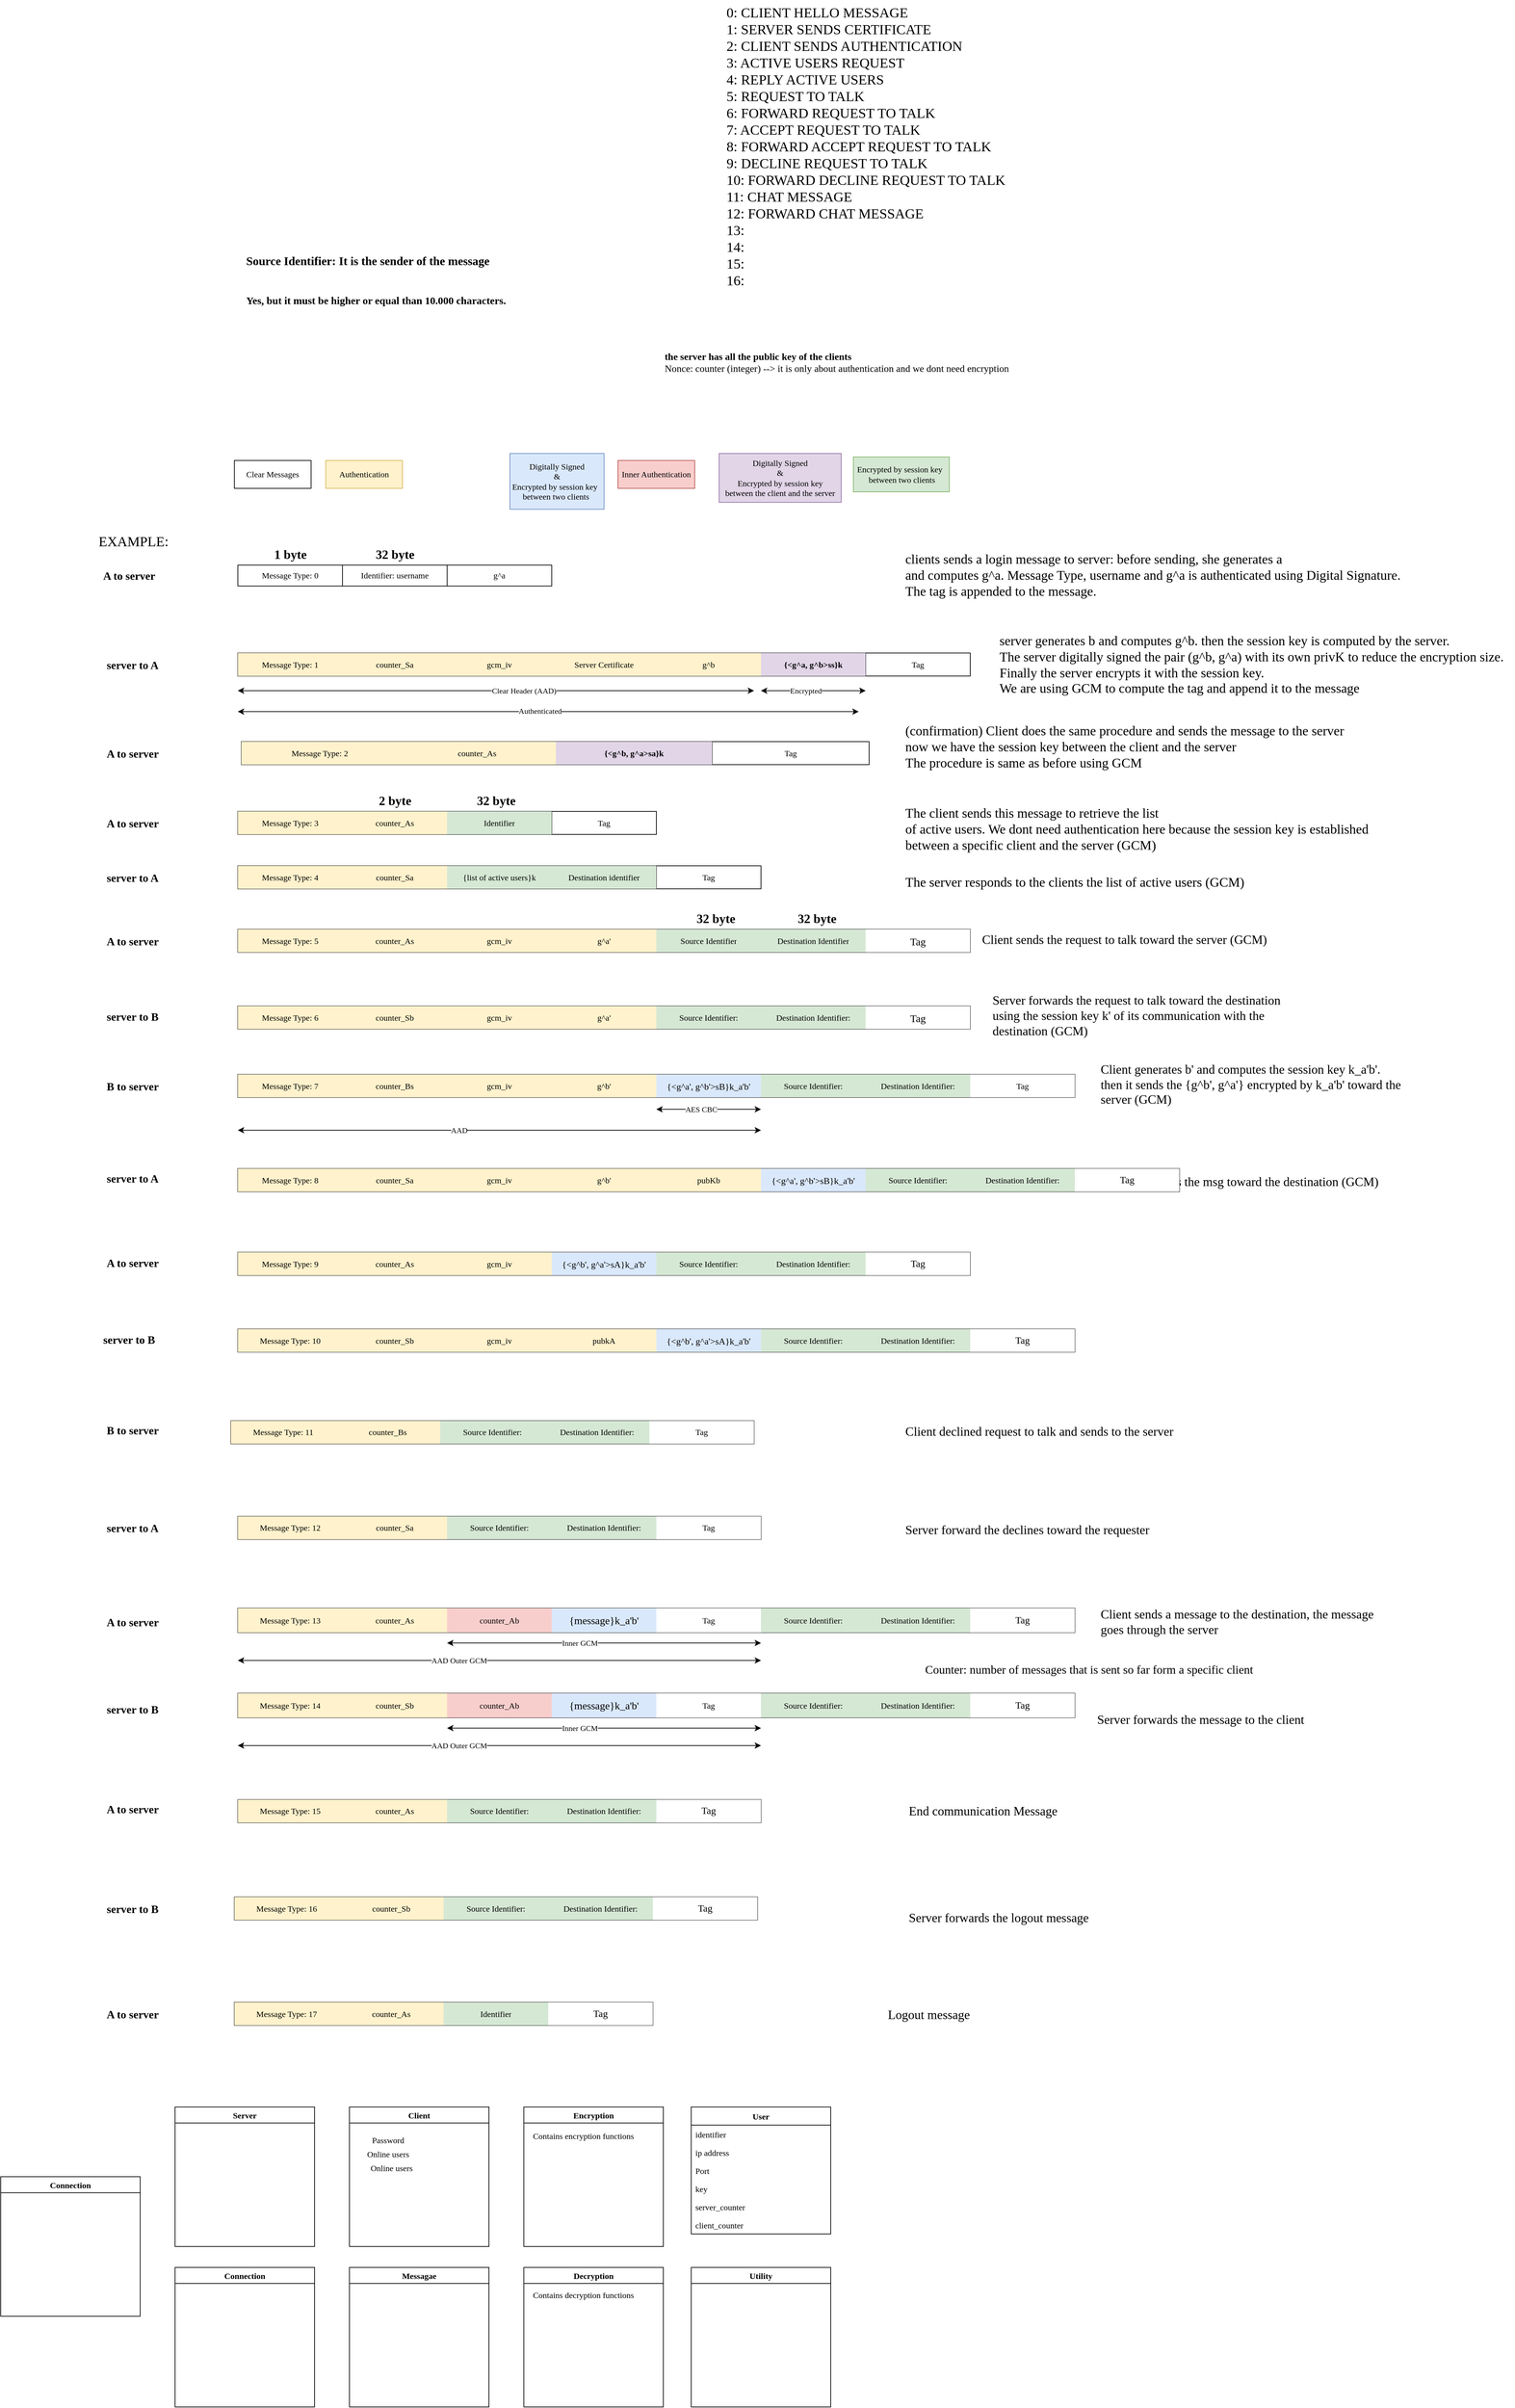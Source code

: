 <mxfile version="14.8.1" type="github">
  <diagram id="F_jE-BOAkrTfxv78qMfI" name="Page-1">
    <mxGraphModel dx="2218" dy="1893" grid="1" gridSize="10" guides="1" tooltips="1" connect="1" arrows="1" fold="1" page="1" pageScale="1" pageWidth="850" pageHeight="1100" math="0" shadow="0">
      <root>
        <mxCell id="0" />
        <mxCell id="1" parent="0" />
        <mxCell id="7HuCR2p12rS5CB_kkMIx-14" value="Yes, but it must be higher or equal than 10.000 characters." style="text;html=1;align=left;verticalAlign=middle;resizable=0;points=[];autosize=1;strokeColor=none;fontSize=15;fontStyle=1;fontFamily=Times New Roman;" parent="1" vertex="1">
          <mxGeometry x="-80" y="-70" width="390" height="20" as="geometry" />
        </mxCell>
        <mxCell id="7HuCR2p12rS5CB_kkMIx-15" value="&lt;div style=&quot;text-align: left ; font-size: 20px&quot;&gt;&lt;span style=&quot;font-size: 20px&quot;&gt;0: CLIENT HELLO MESSAGE&amp;nbsp;&lt;/span&gt;&lt;/div&gt;&lt;div style=&quot;text-align: left ; font-size: 20px&quot;&gt;&lt;span style=&quot;font-size: 20px&quot;&gt;1: SERVER SENDS CERTIFICATE&lt;/span&gt;&lt;/div&gt;&lt;div style=&quot;text-align: left ; font-size: 20px&quot;&gt;&lt;span style=&quot;font-size: 20px&quot;&gt;2: CLIENT SENDS AUTHENTICATION&lt;/span&gt;&lt;/div&gt;&lt;div style=&quot;text-align: left ; font-size: 20px&quot;&gt;&lt;span style=&quot;font-size: 20px&quot;&gt;3: ACTIVE USERS REQUEST&lt;/span&gt;&lt;/div&gt;&lt;div style=&quot;text-align: left ; font-size: 20px&quot;&gt;&lt;span style=&quot;font-size: 20px&quot;&gt;4: REPLY ACTIVE USERS&lt;/span&gt;&lt;/div&gt;&lt;div style=&quot;text-align: left ; font-size: 20px&quot;&gt;&lt;span style=&quot;font-size: 20px&quot;&gt;5: REQUEST TO TALK&lt;/span&gt;&lt;/div&gt;&lt;div style=&quot;text-align: left ; font-size: 20px&quot;&gt;&lt;span style=&quot;font-size: 20px&quot;&gt;6: FORWARD REQUEST TO TALK&lt;/span&gt;&lt;/div&gt;&lt;div style=&quot;text-align: left ; font-size: 20px&quot;&gt;&lt;span style=&quot;font-size: 20px&quot;&gt;7: ACCEPT REQUEST TO TALK&lt;/span&gt;&lt;/div&gt;&lt;div style=&quot;text-align: left ; font-size: 20px&quot;&gt;&lt;span style=&quot;font-size: 20px&quot;&gt;8: FORWARD ACCEPT REQUEST TO TALK&lt;/span&gt;&lt;/div&gt;&lt;div style=&quot;text-align: left ; font-size: 20px&quot;&gt;&lt;span style=&quot;font-size: 20px&quot;&gt;9: DECLINE REQUEST TO TALK&lt;/span&gt;&lt;/div&gt;&lt;div style=&quot;text-align: left ; font-size: 20px&quot;&gt;&lt;span style=&quot;font-size: 20px&quot;&gt;10: FORWARD DECLINE REQUEST TO TALK&lt;/span&gt;&lt;/div&gt;&lt;div style=&quot;text-align: left ; font-size: 20px&quot;&gt;&lt;span style=&quot;font-size: 20px&quot;&gt;11: CHAT MESSAGE&lt;/span&gt;&lt;/div&gt;&lt;div style=&quot;text-align: left ; font-size: 20px&quot;&gt;&lt;span style=&quot;font-size: 20px&quot;&gt;12: FORWARD CHAT MESSAGE&lt;/span&gt;&lt;/div&gt;&lt;div style=&quot;text-align: left ; font-size: 20px&quot;&gt;&lt;span style=&quot;font-size: 20px&quot;&gt;13:&lt;/span&gt;&lt;/div&gt;&lt;div style=&quot;text-align: left ; font-size: 20px&quot;&gt;&lt;span style=&quot;font-size: 20px&quot;&gt;14:&lt;/span&gt;&lt;/div&gt;&lt;div style=&quot;text-align: left ; font-size: 20px&quot;&gt;&lt;span style=&quot;font-size: 20px&quot;&gt;15:&lt;/span&gt;&lt;/div&gt;&lt;div style=&quot;text-align: left ; font-size: 20px&quot;&gt;&lt;span style=&quot;font-size: 20px&quot;&gt;16:&lt;/span&gt;&lt;/div&gt;&lt;div style=&quot;text-align: left ; font-size: 20px&quot;&gt;&lt;span style=&quot;font-size: 20px&quot;&gt;&lt;br&gt;&lt;/span&gt;&lt;/div&gt;&lt;div style=&quot;text-align: left ; font-size: 20px&quot;&gt;&lt;br style=&quot;font-size: 20px&quot;&gt;&lt;/div&gt;&lt;div style=&quot;text-align: left ; font-size: 20px&quot;&gt;&lt;span style=&quot;font-size: 20px&quot;&gt;&amp;nbsp;&lt;/span&gt;&lt;/div&gt;" style="text;html=1;align=center;verticalAlign=middle;resizable=0;points=[];autosize=1;strokeColor=none;fontSize=20;fontFamily=Times New Roman;" parent="1" vertex="1">
          <mxGeometry x="600" y="-490" width="420" height="490" as="geometry" />
        </mxCell>
        <mxCell id="7HuCR2p12rS5CB_kkMIx-33" value="&lt;b&gt;the server has all the public key of the clients&lt;/b&gt;&lt;br&gt;Nonce: counter (integer) --&amp;gt; it is only about authentication and we dont need encryption" style="text;html=1;strokeColor=none;fillColor=none;align=left;verticalAlign=middle;whiteSpace=wrap;rounded=0;fontSize=14;fontFamily=Times New Roman;" parent="1" vertex="1">
          <mxGeometry x="520" y="20" width="670" height="20" as="geometry" />
        </mxCell>
        <mxCell id="7HuCR2p12rS5CB_kkMIx-34" value="" style="shape=table;html=1;whiteSpace=wrap;startSize=0;container=1;collapsible=0;childLayout=tableLayout;fontFamily=Times New Roman;" parent="1" vertex="1">
          <mxGeometry x="-90" y="320" width="450" height="30" as="geometry" />
        </mxCell>
        <mxCell id="7HuCR2p12rS5CB_kkMIx-35" value="" style="shape=partialRectangle;html=1;whiteSpace=wrap;collapsible=0;dropTarget=0;pointerEvents=0;fillColor=none;top=0;left=0;bottom=0;right=0;points=[[0,0.5],[1,0.5]];portConstraint=eastwest;fontFamily=Times New Roman;" parent="7HuCR2p12rS5CB_kkMIx-34" vertex="1">
          <mxGeometry width="450" height="30" as="geometry" />
        </mxCell>
        <mxCell id="7HuCR2p12rS5CB_kkMIx-36" value="Message Type: 0&lt;br&gt;" style="shape=partialRectangle;html=1;whiteSpace=wrap;connectable=0;fillColor=none;top=0;left=0;bottom=0;right=0;overflow=hidden;fontFamily=Times New Roman;" parent="7HuCR2p12rS5CB_kkMIx-35" vertex="1">
          <mxGeometry width="150" height="30" as="geometry" />
        </mxCell>
        <mxCell id="7HuCR2p12rS5CB_kkMIx-37" value="Identifier: username&lt;br&gt;" style="shape=partialRectangle;html=1;whiteSpace=wrap;connectable=0;fillColor=none;top=0;left=0;bottom=0;right=0;overflow=hidden;fontFamily=Times New Roman;" parent="7HuCR2p12rS5CB_kkMIx-35" vertex="1">
          <mxGeometry x="150" width="150" height="30" as="geometry" />
        </mxCell>
        <mxCell id="7HuCR2p12rS5CB_kkMIx-54" value="g^a&lt;br&gt;" style="shape=partialRectangle;html=1;whiteSpace=wrap;connectable=0;fillColor=none;top=0;left=0;bottom=0;right=0;overflow=hidden;fontFamily=Times New Roman;" parent="7HuCR2p12rS5CB_kkMIx-35" vertex="1">
          <mxGeometry x="300" width="150" height="30" as="geometry" />
        </mxCell>
        <mxCell id="7HuCR2p12rS5CB_kkMIx-39" value="" style="shape=table;html=1;whiteSpace=wrap;startSize=0;container=1;collapsible=0;childLayout=tableLayout;fontFamily=Times New Roman;" parent="1" vertex="1">
          <mxGeometry x="-90" y="446" width="1050" height="33" as="geometry" />
        </mxCell>
        <mxCell id="7HuCR2p12rS5CB_kkMIx-40" value="" style="shape=partialRectangle;html=1;whiteSpace=wrap;collapsible=0;dropTarget=0;pointerEvents=0;fillColor=none;top=0;left=0;bottom=0;right=0;points=[[0,0.5],[1,0.5]];portConstraint=eastwest;fontFamily=Times New Roman;" parent="7HuCR2p12rS5CB_kkMIx-39" vertex="1">
          <mxGeometry width="1050" height="33" as="geometry" />
        </mxCell>
        <mxCell id="7HuCR2p12rS5CB_kkMIx-41" value="Message Type: 1" style="shape=partialRectangle;html=1;whiteSpace=wrap;connectable=0;fillColor=#fff2cc;top=0;left=0;bottom=0;right=0;overflow=hidden;strokeColor=#d6b656;fontFamily=Times New Roman;" parent="7HuCR2p12rS5CB_kkMIx-40" vertex="1">
          <mxGeometry width="150" height="33" as="geometry" />
        </mxCell>
        <mxCell id="46wRRIrfo-uhjWPLOnh3-5" value="counter_Sa" style="shape=partialRectangle;html=1;whiteSpace=wrap;connectable=0;fillColor=#fff2cc;top=0;left=0;bottom=0;right=0;overflow=hidden;strokeColor=#d6b656;fontFamily=Times New Roman;" parent="7HuCR2p12rS5CB_kkMIx-40" vertex="1">
          <mxGeometry x="150" width="150" height="33" as="geometry" />
        </mxCell>
        <mxCell id="zXGo25FR2z5JaLwto-aH-1" value="gcm_iv" style="shape=partialRectangle;html=1;whiteSpace=wrap;connectable=0;fillColor=#fff2cc;top=0;left=0;bottom=0;right=0;overflow=hidden;strokeColor=#d6b656;fontFamily=Times New Roman;" parent="7HuCR2p12rS5CB_kkMIx-40" vertex="1">
          <mxGeometry x="300" width="150" height="33" as="geometry" />
        </mxCell>
        <mxCell id="7HuCR2p12rS5CB_kkMIx-42" value="Server Certificate" style="shape=partialRectangle;html=1;whiteSpace=wrap;connectable=0;fillColor=#fff2cc;top=0;left=0;bottom=0;right=0;overflow=hidden;strokeColor=#d6b656;fontFamily=Times New Roman;" parent="7HuCR2p12rS5CB_kkMIx-40" vertex="1">
          <mxGeometry x="450" width="150" height="33" as="geometry" />
        </mxCell>
        <mxCell id="7HuCR2p12rS5CB_kkMIx-50" value="g^b" style="shape=partialRectangle;html=1;whiteSpace=wrap;connectable=0;fillColor=#fff2cc;top=0;left=0;bottom=0;right=0;overflow=hidden;fontFamily=Times New Roman;strokeColor=#d6b656;" parent="7HuCR2p12rS5CB_kkMIx-40" vertex="1">
          <mxGeometry x="600" width="150" height="33" as="geometry" />
        </mxCell>
        <mxCell id="7HuCR2p12rS5CB_kkMIx-56" value="&lt;b&gt;{&amp;lt;g^a, g^b&amp;gt;ss}k&lt;/b&gt;" style="shape=partialRectangle;html=1;whiteSpace=wrap;connectable=0;top=0;left=0;bottom=0;right=0;overflow=hidden;strokeColor=#9673a6;fillColor=#e1d5e7;fontFamily=Times New Roman;" parent="7HuCR2p12rS5CB_kkMIx-40" vertex="1">
          <mxGeometry x="750" width="150" height="33" as="geometry" />
        </mxCell>
        <mxCell id="yCbRSSfEJfGpyD3MhMj6-2" value="Tag" style="shape=partialRectangle;html=1;whiteSpace=wrap;connectable=0;fillColor=none;top=0;left=0;bottom=0;right=0;overflow=hidden;fontFamily=Times New Roman;" parent="7HuCR2p12rS5CB_kkMIx-40" vertex="1">
          <mxGeometry x="900" width="150" height="33" as="geometry" />
        </mxCell>
        <mxCell id="7HuCR2p12rS5CB_kkMIx-44" value="" style="shape=table;html=1;whiteSpace=wrap;startSize=0;container=1;collapsible=0;childLayout=tableLayout;fontFamily=Times New Roman;" parent="1" vertex="1">
          <mxGeometry x="-85" y="573" width="900" height="33" as="geometry" />
        </mxCell>
        <mxCell id="7HuCR2p12rS5CB_kkMIx-45" value="" style="shape=partialRectangle;html=1;whiteSpace=wrap;collapsible=0;dropTarget=0;pointerEvents=0;fillColor=none;top=0;left=0;bottom=0;right=0;points=[[0,0.5],[1,0.5]];portConstraint=eastwest;fontFamily=Times New Roman;" parent="7HuCR2p12rS5CB_kkMIx-44" vertex="1">
          <mxGeometry width="900" height="33" as="geometry" />
        </mxCell>
        <mxCell id="7HuCR2p12rS5CB_kkMIx-46" value="Message Type: 2" style="shape=partialRectangle;html=1;whiteSpace=wrap;connectable=0;fillColor=#fff2cc;top=0;left=0;bottom=0;right=0;overflow=hidden;strokeColor=#d6b656;fontFamily=Times New Roman;" parent="7HuCR2p12rS5CB_kkMIx-45" vertex="1">
          <mxGeometry width="225" height="33" as="geometry" />
        </mxCell>
        <mxCell id="46wRRIrfo-uhjWPLOnh3-8" value="counter_As" style="shape=partialRectangle;html=1;whiteSpace=wrap;connectable=0;fillColor=#fff2cc;top=0;left=0;bottom=0;right=0;overflow=hidden;strokeColor=#d6b656;fontFamily=Times New Roman;" parent="7HuCR2p12rS5CB_kkMIx-45" vertex="1">
          <mxGeometry x="225" width="226" height="33" as="geometry" />
        </mxCell>
        <mxCell id="7HuCR2p12rS5CB_kkMIx-47" value="&lt;b&gt;{&amp;lt;g^b, g^a&amp;gt;sa}k&lt;/b&gt;" style="shape=partialRectangle;html=1;whiteSpace=wrap;connectable=0;fillColor=#e1d5e7;top=0;left=0;bottom=0;right=0;overflow=hidden;strokeColor=#9673a6;fontFamily=Times New Roman;" parent="7HuCR2p12rS5CB_kkMIx-45" vertex="1">
          <mxGeometry x="451" width="224" height="33" as="geometry" />
        </mxCell>
        <mxCell id="yCbRSSfEJfGpyD3MhMj6-15" value="Tag" style="shape=partialRectangle;html=1;whiteSpace=wrap;connectable=0;fillColor=none;top=0;left=0;bottom=0;right=0;overflow=hidden;fontFamily=Times New Roman;" parent="7HuCR2p12rS5CB_kkMIx-45" vertex="1">
          <mxGeometry x="675" width="225" height="33" as="geometry" />
        </mxCell>
        <mxCell id="7HuCR2p12rS5CB_kkMIx-49" value="server generates b and computes g^b. then the session key is computed by the server.&amp;nbsp;&lt;br style=&quot;font-size: 19px&quot;&gt;The server digitally signed&amp;nbsp;the pair (g^b, g^a) with its own privK to reduce the encryption size.&lt;br&gt;Finally the server encrypts&amp;nbsp;it with the session key.&amp;nbsp;&lt;br&gt;We are using GCM to compute the tag and append it to the message" style="text;html=1;align=left;verticalAlign=middle;resizable=0;points=[];autosize=1;strokeColor=none;fontSize=19;fontFamily=Times New Roman;" parent="1" vertex="1">
          <mxGeometry x="1000" y="412.5" width="740" height="100" as="geometry" />
        </mxCell>
        <mxCell id="7HuCR2p12rS5CB_kkMIx-51" value="&lt;div style=&quot;font-size: 19px&quot;&gt;(confirmation) Client does the same procedure and sends the message to the server&lt;/div&gt;&lt;div style=&quot;font-size: 19px&quot;&gt;now we have the session key between the client and the server&lt;br&gt;The procedure is same as before using GCM&lt;/div&gt;" style="text;html=1;align=left;verticalAlign=middle;resizable=0;points=[];autosize=1;strokeColor=none;fontSize=19;fontFamily=Times New Roman;" parent="1" vertex="1">
          <mxGeometry x="865" y="546" width="640" height="70" as="geometry" />
        </mxCell>
        <mxCell id="7HuCR2p12rS5CB_kkMIx-53" value="clients sends a login message to server: before sending, she generates a&lt;br style=&quot;font-size: 19px&quot;&gt;and computes g^a. Message Type, username and g^a is authenticated using Digital Signature.&lt;br&gt;The tag is appended to the message.&amp;nbsp; &amp;nbsp;" style="text;html=1;align=left;verticalAlign=middle;resizable=0;points=[];autosize=1;strokeColor=none;fontSize=19;fontFamily=Times New Roman;" parent="1" vertex="1">
          <mxGeometry x="865" y="300" width="730" height="70" as="geometry" />
        </mxCell>
        <mxCell id="7HuCR2p12rS5CB_kkMIx-57" value="&lt;span style=&quot;font-size: 18px;&quot;&gt;1 byte&lt;/span&gt;" style="text;html=1;align=center;verticalAlign=middle;resizable=0;points=[];autosize=1;strokeColor=none;fontSize=18;fontStyle=1;fontFamily=Times New Roman;" parent="1" vertex="1">
          <mxGeometry x="-45" y="290" width="60" height="30" as="geometry" />
        </mxCell>
        <mxCell id="7HuCR2p12rS5CB_kkMIx-58" value="" style="shape=table;html=1;whiteSpace=wrap;startSize=0;container=1;collapsible=0;childLayout=tableLayout;fontFamily=Times New Roman;" parent="1" vertex="1">
          <mxGeometry x="-90" y="673" width="600" height="33" as="geometry" />
        </mxCell>
        <mxCell id="7HuCR2p12rS5CB_kkMIx-59" value="" style="shape=partialRectangle;html=1;whiteSpace=wrap;collapsible=0;dropTarget=0;pointerEvents=0;fillColor=none;top=0;left=0;bottom=0;right=0;points=[[0,0.5],[1,0.5]];portConstraint=eastwest;fontFamily=Times New Roman;" parent="7HuCR2p12rS5CB_kkMIx-58" vertex="1">
          <mxGeometry width="600" height="33" as="geometry" />
        </mxCell>
        <mxCell id="7HuCR2p12rS5CB_kkMIx-60" value="Message Type: 3" style="shape=partialRectangle;html=1;whiteSpace=wrap;connectable=0;fillColor=#fff2cc;top=0;left=0;bottom=0;right=0;overflow=hidden;strokeColor=#d6b656;fontFamily=Times New Roman;" parent="7HuCR2p12rS5CB_kkMIx-59" vertex="1">
          <mxGeometry width="150" height="33" as="geometry" />
        </mxCell>
        <mxCell id="fmLFLyb55_Ck_awDn2ng-8" value="counter_As" style="shape=partialRectangle;html=1;whiteSpace=wrap;connectable=0;fillColor=#fff2cc;top=0;left=0;bottom=0;right=0;overflow=hidden;strokeColor=#d6b656;fontFamily=Times New Roman;" parent="7HuCR2p12rS5CB_kkMIx-59" vertex="1">
          <mxGeometry x="150" width="150" height="33" as="geometry" />
        </mxCell>
        <mxCell id="7HuCR2p12rS5CB_kkMIx-61" value="Identifier" style="shape=partialRectangle;html=1;whiteSpace=wrap;connectable=0;fillColor=#d5e8d4;top=0;left=0;bottom=0;right=0;overflow=hidden;strokeColor=#82b366;fontFamily=Times New Roman;" parent="7HuCR2p12rS5CB_kkMIx-59" vertex="1">
          <mxGeometry x="300" width="150" height="33" as="geometry" />
        </mxCell>
        <mxCell id="yCbRSSfEJfGpyD3MhMj6-16" value="Tag" style="shape=partialRectangle;html=1;whiteSpace=wrap;connectable=0;fillColor=none;top=0;left=0;bottom=0;right=0;overflow=hidden;fontFamily=Times New Roman;" parent="7HuCR2p12rS5CB_kkMIx-59" vertex="1">
          <mxGeometry x="450" width="150" height="33" as="geometry" />
        </mxCell>
        <mxCell id="7HuCR2p12rS5CB_kkMIx-66" value="&lt;font style=&quot;font-size: 19px&quot;&gt;The client sends this message to retrieve the list&lt;br style=&quot;font-size: 19px&quot;&gt;of active users. We dont need authentication here because the session key is established&lt;br style=&quot;font-size: 19px&quot;&gt;between a specific client and the server (GCM)&lt;br style=&quot;font-size: 19px&quot;&gt;&lt;/font&gt;" style="text;html=1;align=left;verticalAlign=middle;resizable=0;points=[];autosize=1;strokeColor=none;fontSize=19;fontFamily=Times New Roman;" parent="1" vertex="1">
          <mxGeometry x="865" y="664" width="680" height="70" as="geometry" />
        </mxCell>
        <mxCell id="7HuCR2p12rS5CB_kkMIx-70" value="" style="shape=table;html=1;whiteSpace=wrap;startSize=0;container=1;collapsible=0;childLayout=tableLayout;fontFamily=Times New Roman;" parent="1" vertex="1">
          <mxGeometry x="-90" y="751" width="750" height="33" as="geometry" />
        </mxCell>
        <mxCell id="7HuCR2p12rS5CB_kkMIx-71" value="" style="shape=partialRectangle;html=1;whiteSpace=wrap;collapsible=0;dropTarget=0;pointerEvents=0;fillColor=none;top=0;left=0;bottom=0;right=0;points=[[0,0.5],[1,0.5]];portConstraint=eastwest;fontFamily=Times New Roman;" parent="7HuCR2p12rS5CB_kkMIx-70" vertex="1">
          <mxGeometry width="750" height="33" as="geometry" />
        </mxCell>
        <mxCell id="7HuCR2p12rS5CB_kkMIx-72" value="Message Type: 4" style="shape=partialRectangle;html=1;whiteSpace=wrap;connectable=0;fillColor=#fff2cc;top=0;left=0;bottom=0;right=0;overflow=hidden;strokeColor=#d6b656;fontFamily=Times New Roman;" parent="7HuCR2p12rS5CB_kkMIx-71" vertex="1">
          <mxGeometry width="150" height="33" as="geometry" />
        </mxCell>
        <mxCell id="fmLFLyb55_Ck_awDn2ng-10" value="counter_Sa" style="shape=partialRectangle;html=1;whiteSpace=wrap;connectable=0;fillColor=#fff2cc;top=0;left=0;bottom=0;right=0;overflow=hidden;strokeColor=#d6b656;fontFamily=Times New Roman;" parent="7HuCR2p12rS5CB_kkMIx-71" vertex="1">
          <mxGeometry x="150" width="150" height="33" as="geometry" />
        </mxCell>
        <mxCell id="7HuCR2p12rS5CB_kkMIx-73" value="{list of active users}k" style="shape=partialRectangle;html=1;whiteSpace=wrap;connectable=0;fillColor=#d5e8d4;top=0;left=0;bottom=0;right=0;overflow=hidden;strokeColor=#82b366;fontFamily=Times New Roman;" parent="7HuCR2p12rS5CB_kkMIx-71" vertex="1">
          <mxGeometry x="300" width="150" height="33" as="geometry" />
        </mxCell>
        <mxCell id="qtBsjNR2ObS6KsAAt6_H-11" value="Destination identifier" style="shape=partialRectangle;html=1;whiteSpace=wrap;connectable=0;fillColor=#d5e8d4;top=0;left=0;bottom=0;right=0;overflow=hidden;strokeColor=#82b366;fontFamily=Times New Roman;" vertex="1" parent="7HuCR2p12rS5CB_kkMIx-71">
          <mxGeometry x="450" width="150" height="33" as="geometry" />
        </mxCell>
        <mxCell id="yCbRSSfEJfGpyD3MhMj6-17" value="Tag" style="shape=partialRectangle;html=1;whiteSpace=wrap;connectable=0;fillColor=none;top=0;left=0;bottom=0;right=0;overflow=hidden;fontFamily=Times New Roman;" parent="7HuCR2p12rS5CB_kkMIx-71" vertex="1">
          <mxGeometry x="600" width="150" height="33" as="geometry" />
        </mxCell>
        <mxCell id="7HuCR2p12rS5CB_kkMIx-95" value="Server forwards the request to talk toward the destination&lt;br&gt;using the session key k&#39; of its communication with the&amp;nbsp;&lt;br&gt;destination (GCM)&amp;nbsp;&lt;br&gt;&lt;div&gt;&lt;br&gt;&lt;/div&gt;" style="text;html=1;align=left;verticalAlign=middle;resizable=0;points=[];autosize=1;strokeColor=none;fontSize=18;fontFamily=Times New Roman;" parent="1" vertex="1">
          <mxGeometry x="990" y="931.75" width="430" height="90" as="geometry" />
        </mxCell>
        <mxCell id="7HuCR2p12rS5CB_kkMIx-96" value="Client sends the request to talk toward the server (GCM)" style="text;html=1;align=left;verticalAlign=middle;resizable=0;points=[];autosize=1;strokeColor=none;fontSize=18;fontFamily=Times New Roman;" parent="1" vertex="1">
          <mxGeometry x="975" y="842" width="420" height="30" as="geometry" />
        </mxCell>
        <mxCell id="y36w_arXSWlQnjkWe3Qv-24" value="A to server" style="text;html=1;align=left;verticalAlign=middle;resizable=0;points=[];autosize=1;strokeColor=none;fontSize=16;fontStyle=1;fontFamily=Times New Roman;" parent="1" vertex="1">
          <mxGeometry x="-280" y="579.5" width="90" height="20" as="geometry" />
        </mxCell>
        <mxCell id="y36w_arXSWlQnjkWe3Qv-25" value="A to server" style="text;html=1;align=left;verticalAlign=middle;resizable=0;points=[];autosize=1;strokeColor=none;fontSize=16;fontStyle=1;fontFamily=Times New Roman;" parent="1" vertex="1">
          <mxGeometry x="-285" y="325" width="90" height="20" as="geometry" />
        </mxCell>
        <mxCell id="y36w_arXSWlQnjkWe3Qv-26" value="server to A" style="text;html=1;align=left;verticalAlign=middle;resizable=0;points=[];autosize=1;strokeColor=none;fontSize=16;fontStyle=1;fontFamily=Times New Roman;" parent="1" vertex="1">
          <mxGeometry x="-280" y="452.5" width="90" height="20" as="geometry" />
        </mxCell>
        <mxCell id="y36w_arXSWlQnjkWe3Qv-27" value="A to server" style="text;html=1;align=left;verticalAlign=middle;resizable=0;points=[];autosize=1;strokeColor=none;fontSize=16;fontStyle=1;fontFamily=Times New Roman;" parent="1" vertex="1">
          <mxGeometry x="-280" y="679.5" width="90" height="20" as="geometry" />
        </mxCell>
        <mxCell id="y36w_arXSWlQnjkWe3Qv-28" value="server to A" style="text;html=1;align=left;verticalAlign=middle;resizable=0;points=[];autosize=1;strokeColor=none;fontSize=16;fontStyle=1;fontFamily=Times New Roman;" parent="1" vertex="1">
          <mxGeometry x="-280" y="757.5" width="90" height="20" as="geometry" />
        </mxCell>
        <mxCell id="y36w_arXSWlQnjkWe3Qv-29" value="A to server" style="text;html=1;align=left;verticalAlign=middle;resizable=0;points=[];autosize=1;strokeColor=none;fontSize=16;fontStyle=1;fontFamily=Times New Roman;" parent="1" vertex="1">
          <mxGeometry x="-280" y="848.5" width="90" height="20" as="geometry" />
        </mxCell>
        <mxCell id="y36w_arXSWlQnjkWe3Qv-30" value="server to B" style="text;html=1;align=left;verticalAlign=middle;resizable=0;points=[];autosize=1;strokeColor=none;fontSize=16;fontStyle=1;fontFamily=Times New Roman;" parent="1" vertex="1">
          <mxGeometry x="-280" y="957" width="90" height="20" as="geometry" />
        </mxCell>
        <mxCell id="y36w_arXSWlQnjkWe3Qv-32" value="B to server" style="text;html=1;align=left;verticalAlign=middle;resizable=0;points=[];autosize=1;strokeColor=none;fontSize=16;fontStyle=1;fontFamily=Times New Roman;" parent="1" vertex="1">
          <mxGeometry x="-280" y="1056.5" width="90" height="20" as="geometry" />
        </mxCell>
        <mxCell id="y36w_arXSWlQnjkWe3Qv-37" value="Client generates b&#39; and computes the session key k_a&#39;b&#39;.&amp;nbsp;&lt;br&gt;then it sends the {g^b&#39;, g^a&#39;} encrypted by k_a&#39;b&#39; toward the&amp;nbsp;&lt;br&gt;server (GCM)" style="text;html=1;align=left;verticalAlign=middle;resizable=0;points=[];autosize=1;strokeColor=none;fontSize=18;fontFamily=Times New Roman;" parent="1" vertex="1">
          <mxGeometry x="1145" y="1030" width="450" height="70" as="geometry" />
        </mxCell>
        <mxCell id="y36w_arXSWlQnjkWe3Qv-60" value="Server forwards the msg toward the destination (GCM)" style="text;html=1;align=left;verticalAlign=middle;resizable=0;points=[];autosize=1;strokeColor=none;fontSize=18;fontFamily=Times New Roman;" parent="1" vertex="1">
          <mxGeometry x="1145" y="1189" width="410" height="30" as="geometry" />
        </mxCell>
        <mxCell id="y36w_arXSWlQnjkWe3Qv-61" value="server to A" style="text;html=1;align=left;verticalAlign=middle;resizable=0;points=[];autosize=1;strokeColor=none;fontSize=16;fontStyle=1;fontFamily=Times New Roman;" parent="1" vertex="1">
          <mxGeometry x="-280" y="1189" width="90" height="20" as="geometry" />
        </mxCell>
        <mxCell id="y36w_arXSWlQnjkWe3Qv-73" value="Client sends a message to the destination, the message&lt;br&gt;goes through the server" style="text;html=1;align=left;verticalAlign=middle;resizable=0;points=[];autosize=1;strokeColor=none;fontSize=18;fontFamily=Times New Roman;" parent="1" vertex="1">
          <mxGeometry x="1145" y="1810" width="410" height="50" as="geometry" />
        </mxCell>
        <mxCell id="y36w_arXSWlQnjkWe3Qv-74" value="A to server" style="text;html=1;align=left;verticalAlign=middle;resizable=0;points=[];autosize=1;strokeColor=none;fontSize=16;fontStyle=1;fontFamily=Times New Roman;" parent="1" vertex="1">
          <mxGeometry x="-280" y="1825" width="90" height="20" as="geometry" />
        </mxCell>
        <mxCell id="y36w_arXSWlQnjkWe3Qv-87" value="&lt;span&gt;server to B&lt;/span&gt;" style="text;html=1;align=left;verticalAlign=middle;resizable=0;points=[];autosize=1;strokeColor=none;fontSize=16;fontStyle=1;fontFamily=Times New Roman;" parent="1" vertex="1">
          <mxGeometry x="-280" y="1950" width="90" height="20" as="geometry" />
        </mxCell>
        <mxCell id="y36w_arXSWlQnjkWe3Qv-99" value="EXAMPLE:" style="text;html=1;align=center;verticalAlign=middle;resizable=0;points=[];autosize=1;strokeColor=none;fontSize=20;fontFamily=Times New Roman;" parent="1" vertex="1">
          <mxGeometry x="-300" y="270" width="120" height="30" as="geometry" />
        </mxCell>
        <mxCell id="y36w_arXSWlQnjkWe3Qv-133" value="B to server" style="text;html=1;align=left;verticalAlign=middle;resizable=0;points=[];autosize=1;strokeColor=none;fontSize=16;fontStyle=1;fontFamily=Times New Roman;" parent="1" vertex="1">
          <mxGeometry x="-280" y="1550" width="90" height="20" as="geometry" />
        </mxCell>
        <mxCell id="y36w_arXSWlQnjkWe3Qv-134" value="server to A" style="text;html=1;align=left;verticalAlign=middle;resizable=0;points=[];autosize=1;strokeColor=none;fontSize=16;fontStyle=1;fontFamily=Times New Roman;" parent="1" vertex="1">
          <mxGeometry x="-280" y="1690" width="90" height="20" as="geometry" />
        </mxCell>
        <mxCell id="y36w_arXSWlQnjkWe3Qv-138" value="Server forward the declines toward the requester" style="text;html=1;align=left;verticalAlign=middle;resizable=0;points=[];autosize=1;strokeColor=none;fontSize=18;fontFamily=Times New Roman;" parent="1" vertex="1">
          <mxGeometry x="865" y="1688" width="370" height="30" as="geometry" />
        </mxCell>
        <mxCell id="y36w_arXSWlQnjkWe3Qv-140" value="Server forwards the message to the client" style="text;html=1;align=left;verticalAlign=middle;resizable=0;points=[];autosize=1;strokeColor=none;fontSize=18;fontFamily=Times New Roman;" parent="1" vertex="1">
          <mxGeometry x="1140" y="1960" width="310" height="30" as="geometry" />
        </mxCell>
        <mxCell id="yCbRSSfEJfGpyD3MhMj6-7" value="" style="endArrow=classic;startArrow=classic;html=1;fontFamily=Times New Roman;" parent="1" edge="1">
          <mxGeometry width="50" height="50" relative="1" as="geometry">
            <mxPoint x="-90" y="530" as="sourcePoint" />
            <mxPoint x="800" y="530" as="targetPoint" />
          </mxGeometry>
        </mxCell>
        <mxCell id="yCbRSSfEJfGpyD3MhMj6-9" value="Authenticated" style="edgeLabel;html=1;align=center;verticalAlign=middle;resizable=0;points=[];fontFamily=Times New Roman;" parent="yCbRSSfEJfGpyD3MhMj6-7" vertex="1" connectable="0">
          <mxGeometry x="-0.028" y="1" relative="1" as="geometry">
            <mxPoint as="offset" />
          </mxGeometry>
        </mxCell>
        <mxCell id="yCbRSSfEJfGpyD3MhMj6-8" value="" style="endArrow=classic;startArrow=classic;html=1;fontFamily=Times New Roman;" parent="1" edge="1">
          <mxGeometry width="50" height="50" relative="1" as="geometry">
            <mxPoint x="660" y="500" as="sourcePoint" />
            <mxPoint x="810.0" y="500" as="targetPoint" />
          </mxGeometry>
        </mxCell>
        <mxCell id="yCbRSSfEJfGpyD3MhMj6-10" value="Encrypted" style="edgeLabel;html=1;align=center;verticalAlign=middle;resizable=0;points=[];fontFamily=Times New Roman;" parent="yCbRSSfEJfGpyD3MhMj6-8" vertex="1" connectable="0">
          <mxGeometry x="-0.156" relative="1" as="geometry">
            <mxPoint as="offset" />
          </mxGeometry>
        </mxCell>
        <mxCell id="yCbRSSfEJfGpyD3MhMj6-11" value="" style="endArrow=classic;startArrow=classic;html=1;fontFamily=Times New Roman;" parent="1" edge="1">
          <mxGeometry width="50" height="50" relative="1" as="geometry">
            <mxPoint x="-90" y="500" as="sourcePoint" />
            <mxPoint x="650" y="500" as="targetPoint" />
          </mxGeometry>
        </mxCell>
        <mxCell id="yCbRSSfEJfGpyD3MhMj6-12" value="Clear Header (AAD)" style="edgeLabel;html=1;align=center;verticalAlign=middle;resizable=0;points=[];fontFamily=Times New Roman;" parent="yCbRSSfEJfGpyD3MhMj6-11" vertex="1" connectable="0">
          <mxGeometry x="-0.156" relative="1" as="geometry">
            <mxPoint x="97" as="offset" />
          </mxGeometry>
        </mxCell>
        <mxCell id="yCbRSSfEJfGpyD3MhMj6-19" value="&lt;font style=&quot;font-size: 19px&quot;&gt;The server responds to the clients the list of active users (GCM)&lt;br style=&quot;font-size: 19px&quot;&gt;&lt;/font&gt;" style="text;html=1;align=left;verticalAlign=middle;resizable=0;points=[];autosize=1;strokeColor=none;fontSize=19;fontFamily=Times New Roman;" parent="1" vertex="1">
          <mxGeometry x="865" y="760" width="500" height="30" as="geometry" />
        </mxCell>
        <mxCell id="yCbRSSfEJfGpyD3MhMj6-29" value="" style="group;fontFamily=Times New Roman;" parent="1" vertex="1" connectable="0">
          <mxGeometry x="-90" y="838.5" width="750" height="56.5" as="geometry" />
        </mxCell>
        <mxCell id="7HuCR2p12rS5CB_kkMIx-74" value="" style="shape=table;html=1;whiteSpace=wrap;startSize=0;container=1;collapsible=0;childLayout=tableLayout;fontFamily=Times New Roman;" parent="yCbRSSfEJfGpyD3MhMj6-29" vertex="1">
          <mxGeometry y="3.5" width="1050" height="33" as="geometry" />
        </mxCell>
        <mxCell id="7HuCR2p12rS5CB_kkMIx-75" value="" style="shape=partialRectangle;html=1;whiteSpace=wrap;collapsible=0;dropTarget=0;pointerEvents=0;fillColor=none;top=0;left=0;bottom=0;right=0;points=[[0,0.5],[1,0.5]];portConstraint=eastwest;fontFamily=Times New Roman;" parent="7HuCR2p12rS5CB_kkMIx-74" vertex="1">
          <mxGeometry width="1050" height="33" as="geometry" />
        </mxCell>
        <mxCell id="7HuCR2p12rS5CB_kkMIx-76" value="Message Type: 5" style="shape=partialRectangle;html=1;whiteSpace=wrap;connectable=0;fillColor=#fff2cc;top=0;left=0;bottom=0;right=0;overflow=hidden;strokeColor=#d6b656;fontFamily=Times New Roman;" parent="7HuCR2p12rS5CB_kkMIx-75" vertex="1">
          <mxGeometry width="150" height="33" as="geometry" />
        </mxCell>
        <mxCell id="fmLFLyb55_Ck_awDn2ng-12" value="counter_As" style="shape=partialRectangle;html=1;whiteSpace=wrap;connectable=0;fillColor=#fff2cc;top=0;left=0;bottom=0;right=0;overflow=hidden;strokeColor=#d6b656;fontFamily=Times New Roman;" parent="7HuCR2p12rS5CB_kkMIx-75" vertex="1">
          <mxGeometry x="150" width="150" height="33" as="geometry" />
        </mxCell>
        <mxCell id="uW0_LncXEOATcbjl5j31-1" value="gcm_iv" style="shape=partialRectangle;html=1;whiteSpace=wrap;connectable=0;fillColor=#fff2cc;top=0;left=0;bottom=0;right=0;overflow=hidden;strokeColor=#d6b656;fontFamily=Times New Roman;" parent="7HuCR2p12rS5CB_kkMIx-75" vertex="1">
          <mxGeometry x="300" width="150" height="33" as="geometry" />
        </mxCell>
        <mxCell id="fmLFLyb55_Ck_awDn2ng-13" value="g^a&#39;" style="shape=partialRectangle;html=1;whiteSpace=wrap;connectable=0;fillColor=#fff2cc;top=0;left=0;bottom=0;right=0;overflow=hidden;strokeColor=#d6b656;fontFamily=Times New Roman;" parent="7HuCR2p12rS5CB_kkMIx-75" vertex="1">
          <mxGeometry x="450" width="150" height="33" as="geometry" />
        </mxCell>
        <mxCell id="7HuCR2p12rS5CB_kkMIx-77" value="Source Identifier" style="shape=partialRectangle;html=1;whiteSpace=wrap;connectable=0;fillColor=#d5e8d4;top=0;left=0;bottom=0;right=0;overflow=hidden;strokeColor=#82b366;fontFamily=Times New Roman;" parent="7HuCR2p12rS5CB_kkMIx-75" vertex="1">
          <mxGeometry x="600" width="150" height="33" as="geometry" />
        </mxCell>
        <mxCell id="7HuCR2p12rS5CB_kkMIx-78" value="Destination Identifier" style="shape=partialRectangle;html=1;whiteSpace=wrap;connectable=0;fillColor=#d5e8d4;top=0;left=0;bottom=0;right=0;overflow=hidden;strokeColor=#82b366;fontFamily=Times New Roman;" parent="7HuCR2p12rS5CB_kkMIx-75" vertex="1">
          <mxGeometry x="750" width="150" height="33" as="geometry" />
        </mxCell>
        <mxCell id="7HuCR2p12rS5CB_kkMIx-99" value="Tag" style="shape=partialRectangle;html=1;whiteSpace=wrap;connectable=0;top=0;left=0;bottom=0;right=0;overflow=hidden;fontSize=15;fontFamily=Times New Roman;" parent="7HuCR2p12rS5CB_kkMIx-75" vertex="1">
          <mxGeometry x="900" width="150" height="33" as="geometry" />
        </mxCell>
        <mxCell id="yCbRSSfEJfGpyD3MhMj6-66" value="A to server" style="text;html=1;align=left;verticalAlign=middle;resizable=0;points=[];autosize=1;strokeColor=none;fontSize=16;fontStyle=1;fontFamily=Times New Roman;" parent="1" vertex="1">
          <mxGeometry x="-280" y="1310" width="90" height="20" as="geometry" />
        </mxCell>
        <mxCell id="yCbRSSfEJfGpyD3MhMj6-67" value="server to B" style="text;html=1;align=left;verticalAlign=middle;resizable=0;points=[];autosize=1;strokeColor=none;fontSize=16;fontStyle=1;fontFamily=Times New Roman;" parent="1" vertex="1">
          <mxGeometry x="-285" y="1420" width="90" height="20" as="geometry" />
        </mxCell>
        <mxCell id="yCbRSSfEJfGpyD3MhMj6-79" value="Source Identifier: It is the sender of the message" style="text;html=1;align=left;verticalAlign=middle;resizable=0;points=[];autosize=1;strokeColor=none;fontSize=17;fontStyle=1;fontFamily=Times New Roman;" parent="1" vertex="1">
          <mxGeometry x="-80" y="-130" width="360" height="30" as="geometry" />
        </mxCell>
        <mxCell id="yCbRSSfEJfGpyD3MhMj6-95" value="Counter: number of messages that is sent so far form a specific client" style="text;html=1;align=center;verticalAlign=middle;resizable=0;points=[];autosize=1;strokeColor=none;fontSize=17;fontFamily=Times New Roman;" parent="1" vertex="1">
          <mxGeometry x="885" y="1889" width="490" height="30" as="geometry" />
        </mxCell>
        <mxCell id="yCbRSSfEJfGpyD3MhMj6-114" value="" style="shape=table;html=1;whiteSpace=wrap;startSize=0;container=1;collapsible=0;childLayout=tableLayout;fontFamily=Times New Roman;" parent="1" vertex="1">
          <mxGeometry x="-90" y="2089.5" width="750" height="33" as="geometry" />
        </mxCell>
        <mxCell id="yCbRSSfEJfGpyD3MhMj6-115" value="" style="shape=partialRectangle;html=1;whiteSpace=wrap;collapsible=0;dropTarget=0;pointerEvents=0;fillColor=none;top=0;left=0;bottom=0;right=0;points=[[0,0.5],[1,0.5]];portConstraint=eastwest;fontFamily=Times New Roman;" parent="yCbRSSfEJfGpyD3MhMj6-114" vertex="1">
          <mxGeometry width="750" height="33" as="geometry" />
        </mxCell>
        <mxCell id="yCbRSSfEJfGpyD3MhMj6-116" value="Message Type: 15" style="shape=partialRectangle;html=1;whiteSpace=wrap;connectable=0;fillColor=#fff2cc;top=0;left=0;bottom=0;right=0;overflow=hidden;strokeColor=#d6b656;fontFamily=Times New Roman;" parent="yCbRSSfEJfGpyD3MhMj6-115" vertex="1">
          <mxGeometry width="150" height="33" as="geometry" />
        </mxCell>
        <mxCell id="fmLFLyb55_Ck_awDn2ng-89" value="counter_As" style="shape=partialRectangle;html=1;whiteSpace=wrap;connectable=0;fillColor=#fff2cc;top=0;left=0;bottom=0;right=0;overflow=hidden;strokeColor=#d6b656;fontFamily=Times New Roman;" parent="yCbRSSfEJfGpyD3MhMj6-115" vertex="1">
          <mxGeometry x="150" width="150" height="33" as="geometry" />
        </mxCell>
        <mxCell id="yCbRSSfEJfGpyD3MhMj6-117" value="Source Identifier:" style="shape=partialRectangle;html=1;whiteSpace=wrap;connectable=0;fillColor=#d5e8d4;top=0;left=0;bottom=0;right=0;overflow=hidden;strokeColor=#82b366;fontFamily=Times New Roman;" parent="yCbRSSfEJfGpyD3MhMj6-115" vertex="1">
          <mxGeometry x="300" width="150" height="33" as="geometry" />
        </mxCell>
        <mxCell id="yCbRSSfEJfGpyD3MhMj6-118" value="Destination Identifier:" style="shape=partialRectangle;html=1;whiteSpace=wrap;connectable=0;fillColor=#d5e8d4;top=0;left=0;bottom=0;right=0;overflow=hidden;strokeColor=#82b366;fontFamily=Times New Roman;" parent="yCbRSSfEJfGpyD3MhMj6-115" vertex="1">
          <mxGeometry x="450" width="150" height="33" as="geometry" />
        </mxCell>
        <mxCell id="yCbRSSfEJfGpyD3MhMj6-121" value="Tag" style="shape=partialRectangle;html=1;whiteSpace=wrap;connectable=0;top=0;left=0;bottom=0;right=0;overflow=hidden;fontSize=14;fontFamily=Times New Roman;" parent="yCbRSSfEJfGpyD3MhMj6-115" vertex="1">
          <mxGeometry x="600" width="150" height="33" as="geometry" />
        </mxCell>
        <mxCell id="yCbRSSfEJfGpyD3MhMj6-124" value="End communication Message" style="text;html=1;align=left;verticalAlign=middle;resizable=0;points=[];autosize=1;strokeColor=none;fontSize=18;fontFamily=Times New Roman;" parent="1" vertex="1">
          <mxGeometry x="870" y="2091" width="230" height="30" as="geometry" />
        </mxCell>
        <mxCell id="yCbRSSfEJfGpyD3MhMj6-127" value="A to server" style="text;html=1;align=left;verticalAlign=middle;resizable=0;points=[];autosize=1;strokeColor=none;fontSize=16;fontStyle=1;fontFamily=Times New Roman;" parent="1" vertex="1">
          <mxGeometry x="-280" y="2092.5" width="90" height="20" as="geometry" />
        </mxCell>
        <mxCell id="yCbRSSfEJfGpyD3MhMj6-139" value="server to B" style="text;html=1;align=left;verticalAlign=middle;resizable=0;points=[];autosize=1;strokeColor=none;fontSize=16;fontStyle=1;fontFamily=Times New Roman;" parent="1" vertex="1">
          <mxGeometry x="-280" y="2235.5" width="90" height="20" as="geometry" />
        </mxCell>
        <mxCell id="yCbRSSfEJfGpyD3MhMj6-151" value="Client declined request to talk and sends to the server" style="text;html=1;align=left;verticalAlign=middle;resizable=0;points=[];autosize=1;strokeColor=none;fontSize=18;fontFamily=Times New Roman;" parent="1" vertex="1">
          <mxGeometry x="865" y="1546.5" width="400" height="30" as="geometry" />
        </mxCell>
        <mxCell id="yCbRSSfEJfGpyD3MhMj6-152" value="Server forwards the logout message" style="text;html=1;align=left;verticalAlign=middle;resizable=0;points=[];autosize=1;strokeColor=none;fontSize=18;fontFamily=Times New Roman;" parent="1" vertex="1">
          <mxGeometry x="870" y="2243.5" width="270" height="30" as="geometry" />
        </mxCell>
        <mxCell id="fmLFLyb55_Ck_awDn2ng-1" value="Clear Messages" style="rounded=0;whiteSpace=wrap;html=1;fontFamily=Times New Roman;" parent="1" vertex="1">
          <mxGeometry x="-95" y="170" width="110" height="40" as="geometry" />
        </mxCell>
        <mxCell id="fmLFLyb55_Ck_awDn2ng-2" value="Authentication" style="rounded=0;whiteSpace=wrap;html=1;fillColor=#fff2cc;strokeColor=#d6b656;fontFamily=Times New Roman;" parent="1" vertex="1">
          <mxGeometry x="36" y="170" width="110" height="40" as="geometry" />
        </mxCell>
        <mxCell id="fmLFLyb55_Ck_awDn2ng-3" value="Encrypted by session key&amp;nbsp;&amp;nbsp;&lt;br&gt;between two clients" style="rounded=0;whiteSpace=wrap;html=1;fillColor=#d5e8d4;strokeColor=#82b366;fontFamily=Times New Roman;" parent="1" vertex="1">
          <mxGeometry x="792.5" y="165" width="137.5" height="50" as="geometry" />
        </mxCell>
        <mxCell id="fmLFLyb55_Ck_awDn2ng-4" value="Digitally Signed&lt;br&gt;&amp;amp;&lt;br&gt;Encrypted by session key&amp;nbsp;&amp;nbsp;&lt;br&gt;between two clients&amp;nbsp;" style="rounded=0;whiteSpace=wrap;html=1;fillColor=#dae8fc;strokeColor=#6c8ebf;fontFamily=Times New Roman;" parent="1" vertex="1">
          <mxGeometry x="300" y="160" width="135" height="80" as="geometry" />
        </mxCell>
        <mxCell id="fmLFLyb55_Ck_awDn2ng-5" value="&lt;span style=&quot;font-size: 18px&quot;&gt;32 byte&lt;/span&gt;" style="text;html=1;align=center;verticalAlign=middle;resizable=0;points=[];autosize=1;strokeColor=none;fontSize=18;fontStyle=1;fontFamily=Times New Roman;" parent="1" vertex="1">
          <mxGeometry x="100" y="290" width="70" height="30" as="geometry" />
        </mxCell>
        <mxCell id="fmLFLyb55_Ck_awDn2ng-9" value="&lt;span style=&quot;font-size: 18px&quot;&gt;2 byte&lt;/span&gt;" style="text;html=1;align=center;verticalAlign=middle;resizable=0;points=[];autosize=1;strokeColor=none;fontSize=18;fontStyle=1;fontFamily=Times New Roman;" parent="1" vertex="1">
          <mxGeometry x="105" y="643" width="60" height="30" as="geometry" />
        </mxCell>
        <mxCell id="fmLFLyb55_Ck_awDn2ng-14" value="" style="group;fontFamily=Times New Roman;" parent="1" vertex="1" connectable="0">
          <mxGeometry x="-90" y="948.5" width="750" height="56.5" as="geometry" />
        </mxCell>
        <mxCell id="fmLFLyb55_Ck_awDn2ng-15" value="" style="shape=table;html=1;whiteSpace=wrap;startSize=0;container=1;collapsible=0;childLayout=tableLayout;fontFamily=Times New Roman;" parent="fmLFLyb55_Ck_awDn2ng-14" vertex="1">
          <mxGeometry y="3.5" width="1050" height="33" as="geometry" />
        </mxCell>
        <mxCell id="fmLFLyb55_Ck_awDn2ng-16" value="" style="shape=partialRectangle;html=1;whiteSpace=wrap;collapsible=0;dropTarget=0;pointerEvents=0;fillColor=none;top=0;left=0;bottom=0;right=0;points=[[0,0.5],[1,0.5]];portConstraint=eastwest;fontFamily=Times New Roman;" parent="fmLFLyb55_Ck_awDn2ng-15" vertex="1">
          <mxGeometry width="1050" height="33" as="geometry" />
        </mxCell>
        <mxCell id="fmLFLyb55_Ck_awDn2ng-17" value="Message Type: 6" style="shape=partialRectangle;html=1;whiteSpace=wrap;connectable=0;fillColor=#fff2cc;top=0;left=0;bottom=0;right=0;overflow=hidden;strokeColor=#d6b656;fontFamily=Times New Roman;" parent="fmLFLyb55_Ck_awDn2ng-16" vertex="1">
          <mxGeometry width="150" height="33" as="geometry" />
        </mxCell>
        <mxCell id="fmLFLyb55_Ck_awDn2ng-18" value="counter_Sb" style="shape=partialRectangle;html=1;whiteSpace=wrap;connectable=0;fillColor=#fff2cc;top=0;left=0;bottom=0;right=0;overflow=hidden;strokeColor=#d6b656;fontFamily=Times New Roman;" parent="fmLFLyb55_Ck_awDn2ng-16" vertex="1">
          <mxGeometry x="150" width="150" height="33" as="geometry" />
        </mxCell>
        <mxCell id="SHcrsHsKTFC2fSdgtpZ8-1" value="&lt;span&gt;gcm_iv&lt;/span&gt;" style="shape=partialRectangle;html=1;whiteSpace=wrap;connectable=0;fillColor=#fff2cc;top=0;left=0;bottom=0;right=0;overflow=hidden;strokeColor=#d6b656;fontFamily=Times New Roman;" parent="fmLFLyb55_Ck_awDn2ng-16" vertex="1">
          <mxGeometry x="300" width="150" height="33" as="geometry" />
        </mxCell>
        <mxCell id="fmLFLyb55_Ck_awDn2ng-19" value="g^a&#39;" style="shape=partialRectangle;html=1;whiteSpace=wrap;connectable=0;fillColor=#fff2cc;top=0;left=0;bottom=0;right=0;overflow=hidden;strokeColor=#d6b656;fontFamily=Times New Roman;" parent="fmLFLyb55_Ck_awDn2ng-16" vertex="1">
          <mxGeometry x="450" width="150" height="33" as="geometry" />
        </mxCell>
        <mxCell id="fmLFLyb55_Ck_awDn2ng-20" value="Source Identifier:" style="shape=partialRectangle;html=1;whiteSpace=wrap;connectable=0;fillColor=#d5e8d4;top=0;left=0;bottom=0;right=0;overflow=hidden;strokeColor=#82b366;fontFamily=Times New Roman;" parent="fmLFLyb55_Ck_awDn2ng-16" vertex="1">
          <mxGeometry x="600" width="150" height="33" as="geometry" />
        </mxCell>
        <mxCell id="fmLFLyb55_Ck_awDn2ng-21" value="Destination Identifier:" style="shape=partialRectangle;html=1;whiteSpace=wrap;connectable=0;fillColor=#d5e8d4;top=0;left=0;bottom=0;right=0;overflow=hidden;strokeColor=#82b366;fontFamily=Times New Roman;" parent="fmLFLyb55_Ck_awDn2ng-16" vertex="1">
          <mxGeometry x="750" width="150" height="33" as="geometry" />
        </mxCell>
        <mxCell id="fmLFLyb55_Ck_awDn2ng-22" value="Tag" style="shape=partialRectangle;html=1;whiteSpace=wrap;connectable=0;top=0;left=0;bottom=0;right=0;overflow=hidden;fontSize=15;fontFamily=Times New Roman;" parent="fmLFLyb55_Ck_awDn2ng-16" vertex="1">
          <mxGeometry x="900" width="150" height="33" as="geometry" />
        </mxCell>
        <mxCell id="yCbRSSfEJfGpyD3MhMj6-43" value="" style="shape=table;html=1;whiteSpace=wrap;startSize=0;container=1;collapsible=0;childLayout=tableLayout;fontFamily=Times New Roman;" parent="1" vertex="1">
          <mxGeometry x="-90" y="1185" width="1350" height="33" as="geometry" />
        </mxCell>
        <mxCell id="yCbRSSfEJfGpyD3MhMj6-44" value="" style="shape=partialRectangle;html=1;whiteSpace=wrap;collapsible=0;dropTarget=0;pointerEvents=0;fillColor=none;top=0;left=0;bottom=0;right=0;points=[[0,0.5],[1,0.5]];portConstraint=eastwest;fontFamily=Times New Roman;" parent="yCbRSSfEJfGpyD3MhMj6-43" vertex="1">
          <mxGeometry width="1350" height="33" as="geometry" />
        </mxCell>
        <mxCell id="yCbRSSfEJfGpyD3MhMj6-45" value="Message Type: 8" style="shape=partialRectangle;html=1;whiteSpace=wrap;connectable=0;fillColor=#fff2cc;top=0;left=0;bottom=0;right=0;overflow=hidden;strokeColor=#d6b656;fontFamily=Times New Roman;" parent="yCbRSSfEJfGpyD3MhMj6-44" vertex="1">
          <mxGeometry width="150" height="33" as="geometry" />
        </mxCell>
        <mxCell id="fmLFLyb55_Ck_awDn2ng-34" value="counter_Sa" style="shape=partialRectangle;html=1;whiteSpace=wrap;connectable=0;fillColor=#fff2cc;top=0;left=0;bottom=0;right=0;overflow=hidden;strokeColor=#d6b656;fontFamily=Times New Roman;" parent="yCbRSSfEJfGpyD3MhMj6-44" vertex="1">
          <mxGeometry x="150" width="150" height="33" as="geometry" />
        </mxCell>
        <mxCell id="SHcrsHsKTFC2fSdgtpZ8-3" value="&lt;span&gt;gcm_iv&lt;/span&gt;" style="shape=partialRectangle;html=1;whiteSpace=wrap;connectable=0;fillColor=#fff2cc;top=0;left=0;bottom=0;right=0;overflow=hidden;strokeColor=#d6b656;fontFamily=Times New Roman;" parent="yCbRSSfEJfGpyD3MhMj6-44" vertex="1">
          <mxGeometry x="300" width="150" height="33" as="geometry" />
        </mxCell>
        <mxCell id="yCbRSSfEJfGpyD3MhMj6-48" value="g^b&#39;" style="shape=partialRectangle;html=1;whiteSpace=wrap;connectable=0;top=0;left=0;bottom=0;right=0;overflow=hidden;fillColor=#fff2cc;strokeColor=#d6b656;fontFamily=Times New Roman;" parent="yCbRSSfEJfGpyD3MhMj6-44" vertex="1">
          <mxGeometry x="450" width="150" height="33" as="geometry" />
        </mxCell>
        <mxCell id="y3qq-MrKSsOnSnHnPjTo-2" value="pubKb" style="shape=partialRectangle;html=1;whiteSpace=wrap;connectable=0;fillColor=#fff2cc;top=0;left=0;bottom=0;right=0;overflow=hidden;strokeColor=#d6b656;fontFamily=Times New Roman;" parent="yCbRSSfEJfGpyD3MhMj6-44" vertex="1">
          <mxGeometry x="600" width="150" height="33" as="geometry" />
        </mxCell>
        <mxCell id="yCbRSSfEJfGpyD3MhMj6-49" value="&lt;span style=&quot;font-size: 13px&quot;&gt;{&amp;lt;g^a&#39;, g^b&#39;&amp;gt;sB}k_a&#39;b&#39;&lt;/span&gt;" style="shape=partialRectangle;html=1;whiteSpace=wrap;connectable=0;top=0;left=0;bottom=0;right=0;overflow=hidden;fontSize=13;fillColor=#dae8fc;strokeColor=#6c8ebf;fontFamily=Times New Roman;" parent="yCbRSSfEJfGpyD3MhMj6-44" vertex="1">
          <mxGeometry x="750" width="150" height="33" as="geometry" />
        </mxCell>
        <mxCell id="yCbRSSfEJfGpyD3MhMj6-46" value="Source Identifier:" style="shape=partialRectangle;html=1;whiteSpace=wrap;connectable=0;fillColor=#d5e8d4;top=0;left=0;bottom=0;right=0;overflow=hidden;strokeColor=#82b366;fontFamily=Times New Roman;" parent="yCbRSSfEJfGpyD3MhMj6-44" vertex="1">
          <mxGeometry x="900" width="150" height="33" as="geometry" />
        </mxCell>
        <mxCell id="yCbRSSfEJfGpyD3MhMj6-47" value="Destination Identifier:" style="shape=partialRectangle;html=1;whiteSpace=wrap;connectable=0;fillColor=#d5e8d4;top=0;left=0;bottom=0;right=0;overflow=hidden;strokeColor=#82b366;fontFamily=Times New Roman;" parent="yCbRSSfEJfGpyD3MhMj6-44" vertex="1">
          <mxGeometry x="1050" width="150" height="33" as="geometry" />
        </mxCell>
        <mxCell id="yCbRSSfEJfGpyD3MhMj6-50" value="Tag" style="shape=partialRectangle;html=1;whiteSpace=wrap;connectable=0;top=0;left=0;bottom=0;right=0;overflow=hidden;fontSize=14;fontFamily=Times New Roman;" parent="yCbRSSfEJfGpyD3MhMj6-44" vertex="1">
          <mxGeometry x="1200" width="150" height="33" as="geometry" />
        </mxCell>
        <mxCell id="yCbRSSfEJfGpyD3MhMj6-55" value="" style="shape=table;html=1;whiteSpace=wrap;startSize=0;container=1;collapsible=0;childLayout=tableLayout;fontFamily=Times New Roman;" parent="1" vertex="1">
          <mxGeometry x="-90" y="1305" width="1050" height="33" as="geometry" />
        </mxCell>
        <mxCell id="yCbRSSfEJfGpyD3MhMj6-56" value="" style="shape=partialRectangle;html=1;whiteSpace=wrap;collapsible=0;dropTarget=0;pointerEvents=0;fillColor=none;top=0;left=0;bottom=0;right=0;points=[[0,0.5],[1,0.5]];portConstraint=eastwest;fontFamily=Times New Roman;" parent="yCbRSSfEJfGpyD3MhMj6-55" vertex="1">
          <mxGeometry width="1050" height="33" as="geometry" />
        </mxCell>
        <mxCell id="yCbRSSfEJfGpyD3MhMj6-57" value="Message Type: 9" style="shape=partialRectangle;html=1;whiteSpace=wrap;connectable=0;fillColor=#fff2cc;top=0;left=0;bottom=0;right=0;overflow=hidden;strokeColor=#d6b656;fontFamily=Times New Roman;" parent="yCbRSSfEJfGpyD3MhMj6-56" vertex="1">
          <mxGeometry width="150" height="33" as="geometry" />
        </mxCell>
        <mxCell id="fmLFLyb55_Ck_awDn2ng-35" value="counter_As" style="shape=partialRectangle;html=1;whiteSpace=wrap;connectable=0;fillColor=#fff2cc;top=0;left=0;bottom=0;right=0;overflow=hidden;strokeColor=#d6b656;fontFamily=Times New Roman;" parent="yCbRSSfEJfGpyD3MhMj6-56" vertex="1">
          <mxGeometry x="150" width="150" height="33" as="geometry" />
        </mxCell>
        <mxCell id="572sCgt3FvaPXq3ablrV-1" value="gcm_iv" style="shape=partialRectangle;html=1;whiteSpace=wrap;connectable=0;fillColor=#fff2cc;top=0;left=0;bottom=0;right=0;overflow=hidden;strokeColor=#d6b656;fontFamily=Times New Roman;" parent="yCbRSSfEJfGpyD3MhMj6-56" vertex="1">
          <mxGeometry x="300" width="150" height="33" as="geometry" />
        </mxCell>
        <mxCell id="yCbRSSfEJfGpyD3MhMj6-61" value="&lt;span style=&quot;font-size: 13px&quot;&gt;{&amp;lt;g^b&#39;, g^a&#39;&amp;gt;sA}k_a&#39;b&#39;&lt;/span&gt;" style="shape=partialRectangle;html=1;whiteSpace=wrap;connectable=0;top=0;left=0;bottom=0;right=0;overflow=hidden;fontSize=13;fillColor=#dae8fc;strokeColor=#6c8ebf;fontFamily=Times New Roman;" parent="yCbRSSfEJfGpyD3MhMj6-56" vertex="1">
          <mxGeometry x="450" width="150" height="33" as="geometry" />
        </mxCell>
        <mxCell id="yCbRSSfEJfGpyD3MhMj6-58" value="Source Identifier:" style="shape=partialRectangle;html=1;whiteSpace=wrap;connectable=0;fillColor=#d5e8d4;top=0;left=0;bottom=0;right=0;overflow=hidden;strokeColor=#82b366;fontFamily=Times New Roman;" parent="yCbRSSfEJfGpyD3MhMj6-56" vertex="1">
          <mxGeometry x="600" width="150" height="33" as="geometry" />
        </mxCell>
        <mxCell id="yCbRSSfEJfGpyD3MhMj6-59" value="Destination Identifier:" style="shape=partialRectangle;html=1;whiteSpace=wrap;connectable=0;fillColor=#d5e8d4;top=0;left=0;bottom=0;right=0;overflow=hidden;strokeColor=#82b366;fontFamily=Times New Roman;" parent="yCbRSSfEJfGpyD3MhMj6-56" vertex="1">
          <mxGeometry x="750" width="150" height="33" as="geometry" />
        </mxCell>
        <mxCell id="yCbRSSfEJfGpyD3MhMj6-62" value="Tag" style="shape=partialRectangle;html=1;whiteSpace=wrap;connectable=0;top=0;left=0;bottom=0;right=0;overflow=hidden;fontSize=14;fontFamily=Times New Roman;" parent="yCbRSSfEJfGpyD3MhMj6-56" vertex="1">
          <mxGeometry x="900" width="150" height="33" as="geometry" />
        </mxCell>
        <mxCell id="y36w_arXSWlQnjkWe3Qv-4" value="" style="shape=table;html=1;whiteSpace=wrap;startSize=0;container=1;collapsible=0;childLayout=tableLayout;fontFamily=Times New Roman;" parent="1" vertex="1">
          <mxGeometry x="-90" y="1050" width="1200" height="33" as="geometry" />
        </mxCell>
        <mxCell id="y36w_arXSWlQnjkWe3Qv-5" value="" style="shape=partialRectangle;html=1;whiteSpace=wrap;collapsible=0;dropTarget=0;pointerEvents=0;fillColor=none;top=0;left=0;bottom=0;right=0;points=[[0,0.5],[1,0.5]];portConstraint=eastwest;fontFamily=Times New Roman;" parent="y36w_arXSWlQnjkWe3Qv-4" vertex="1">
          <mxGeometry width="1200" height="33" as="geometry" />
        </mxCell>
        <mxCell id="y36w_arXSWlQnjkWe3Qv-6" value="Message Type: 7" style="shape=partialRectangle;html=1;whiteSpace=wrap;connectable=0;fillColor=#fff2cc;top=0;left=0;bottom=0;right=0;overflow=hidden;strokeColor=#d6b656;fontFamily=Times New Roman;" parent="y36w_arXSWlQnjkWe3Qv-5" vertex="1">
          <mxGeometry width="150" height="33" as="geometry" />
        </mxCell>
        <mxCell id="fmLFLyb55_Ck_awDn2ng-23" value="counter_Bs" style="shape=partialRectangle;html=1;whiteSpace=wrap;connectable=0;fillColor=#fff2cc;top=0;left=0;bottom=0;right=0;overflow=hidden;strokeColor=#d6b656;fontFamily=Times New Roman;" parent="y36w_arXSWlQnjkWe3Qv-5" vertex="1">
          <mxGeometry x="150" width="150" height="33" as="geometry" />
        </mxCell>
        <mxCell id="SHcrsHsKTFC2fSdgtpZ8-2" value="&lt;span&gt;gcm_iv&lt;/span&gt;" style="shape=partialRectangle;html=1;whiteSpace=wrap;connectable=0;fillColor=#fff2cc;top=0;left=0;bottom=0;right=0;overflow=hidden;strokeColor=#d6b656;fontFamily=Times New Roman;" parent="y36w_arXSWlQnjkWe3Qv-5" vertex="1">
          <mxGeometry x="300" width="150" height="33" as="geometry" />
        </mxCell>
        <mxCell id="fmLFLyb55_Ck_awDn2ng-24" value="&lt;span&gt;g^b&#39;&lt;/span&gt;" style="shape=partialRectangle;html=1;whiteSpace=wrap;connectable=0;fillColor=#fff2cc;top=0;left=0;bottom=0;right=0;overflow=hidden;strokeColor=#d6b656;fontFamily=Times New Roman;" parent="y36w_arXSWlQnjkWe3Qv-5" vertex="1">
          <mxGeometry x="450" width="150" height="33" as="geometry" />
        </mxCell>
        <mxCell id="y36w_arXSWlQnjkWe3Qv-10" value="&lt;span style=&quot;font-size: 13px&quot;&gt;{&amp;lt;g^a&#39;, g^b&#39;&amp;gt;sB}k_a&#39;b&#39;&lt;/span&gt;" style="shape=partialRectangle;html=1;whiteSpace=wrap;connectable=0;top=0;left=0;bottom=0;right=0;overflow=hidden;fontSize=13;fillColor=#dae8fc;strokeColor=#6c8ebf;fontFamily=Times New Roman;" parent="y36w_arXSWlQnjkWe3Qv-5" vertex="1">
          <mxGeometry x="600" width="150" height="33" as="geometry" />
        </mxCell>
        <mxCell id="y36w_arXSWlQnjkWe3Qv-7" value="Source Identifier:" style="shape=partialRectangle;html=1;whiteSpace=wrap;connectable=0;fillColor=#d5e8d4;top=0;left=0;bottom=0;right=0;overflow=hidden;strokeColor=#82b366;fontFamily=Times New Roman;" parent="y36w_arXSWlQnjkWe3Qv-5" vertex="1">
          <mxGeometry x="750" width="150" height="33" as="geometry" />
        </mxCell>
        <mxCell id="y36w_arXSWlQnjkWe3Qv-8" value="Destination Identifier:" style="shape=partialRectangle;html=1;whiteSpace=wrap;connectable=0;fillColor=#d5e8d4;top=0;left=0;bottom=0;right=0;overflow=hidden;strokeColor=#82b366;fontFamily=Times New Roman;" parent="y36w_arXSWlQnjkWe3Qv-5" vertex="1">
          <mxGeometry x="900" width="150" height="33" as="geometry" />
        </mxCell>
        <mxCell id="fmLFLyb55_Ck_awDn2ng-36" value="Tag" style="shape=partialRectangle;html=1;whiteSpace=wrap;connectable=0;top=0;left=0;bottom=0;right=0;overflow=hidden;fontFamily=Times New Roman;" parent="y36w_arXSWlQnjkWe3Qv-5" vertex="1">
          <mxGeometry x="1050" width="150" height="33" as="geometry" />
        </mxCell>
        <mxCell id="fmLFLyb55_Ck_awDn2ng-51" value="" style="endArrow=classic;startArrow=classic;html=1;fontFamily=Times New Roman;" parent="1" edge="1">
          <mxGeometry width="50" height="50" relative="1" as="geometry">
            <mxPoint x="-90" y="1130" as="sourcePoint" />
            <mxPoint x="660" y="1130" as="targetPoint" />
          </mxGeometry>
        </mxCell>
        <mxCell id="fmLFLyb55_Ck_awDn2ng-52" value="AAD" style="edgeLabel;html=1;align=center;verticalAlign=middle;resizable=0;points=[];fontFamily=Times New Roman;" parent="fmLFLyb55_Ck_awDn2ng-51" vertex="1" connectable="0">
          <mxGeometry x="-0.156" relative="1" as="geometry">
            <mxPoint as="offset" />
          </mxGeometry>
        </mxCell>
        <mxCell id="yCbRSSfEJfGpyD3MhMj6-69" value="" style="shape=table;html=1;whiteSpace=wrap;startSize=0;container=1;collapsible=0;childLayout=tableLayout;fontFamily=Times New Roman;" parent="1" vertex="1">
          <mxGeometry x="-90" y="1415" width="1200" height="33" as="geometry" />
        </mxCell>
        <mxCell id="yCbRSSfEJfGpyD3MhMj6-70" value="" style="shape=partialRectangle;html=1;whiteSpace=wrap;collapsible=0;dropTarget=0;pointerEvents=0;fillColor=none;top=0;left=0;bottom=0;right=0;points=[[0,0.5],[1,0.5]];portConstraint=eastwest;fontFamily=Times New Roman;" parent="yCbRSSfEJfGpyD3MhMj6-69" vertex="1">
          <mxGeometry width="1200" height="33" as="geometry" />
        </mxCell>
        <mxCell id="yCbRSSfEJfGpyD3MhMj6-71" value="Message Type: 10" style="shape=partialRectangle;html=1;whiteSpace=wrap;connectable=0;fillColor=#fff2cc;top=0;left=0;bottom=0;right=0;overflow=hidden;strokeColor=#d6b656;fontFamily=Times New Roman;" parent="yCbRSSfEJfGpyD3MhMj6-70" vertex="1">
          <mxGeometry width="150" height="33" as="geometry" />
        </mxCell>
        <mxCell id="fmLFLyb55_Ck_awDn2ng-57" value="counter_Sb" style="shape=partialRectangle;html=1;whiteSpace=wrap;connectable=0;fillColor=#fff2cc;top=0;left=0;bottom=0;right=0;overflow=hidden;strokeColor=#d6b656;fontFamily=Times New Roman;" parent="yCbRSSfEJfGpyD3MhMj6-70" vertex="1">
          <mxGeometry x="150" width="150" height="33" as="geometry" />
        </mxCell>
        <mxCell id="572sCgt3FvaPXq3ablrV-2" value="gcm_iv" style="shape=partialRectangle;html=1;whiteSpace=wrap;connectable=0;fillColor=#fff2cc;top=0;left=0;bottom=0;right=0;overflow=hidden;strokeColor=#d6b656;fontFamily=Times New Roman;" parent="yCbRSSfEJfGpyD3MhMj6-70" vertex="1">
          <mxGeometry x="300" width="150" height="33" as="geometry" />
        </mxCell>
        <mxCell id="y3qq-MrKSsOnSnHnPjTo-3" value="pubkA" style="shape=partialRectangle;html=1;whiteSpace=wrap;connectable=0;fillColor=#fff2cc;top=0;left=0;bottom=0;right=0;overflow=hidden;strokeColor=#d6b656;fontFamily=Times New Roman;" parent="yCbRSSfEJfGpyD3MhMj6-70" vertex="1">
          <mxGeometry x="450" width="150" height="33" as="geometry" />
        </mxCell>
        <mxCell id="yCbRSSfEJfGpyD3MhMj6-74" value="&lt;span style=&quot;font-size: 13px&quot;&gt;{&amp;lt;g^b&#39;, g^a&#39;&amp;gt;sA}k_a&#39;b&#39;&lt;/span&gt;" style="shape=partialRectangle;html=1;whiteSpace=wrap;connectable=0;top=0;left=0;bottom=0;right=0;overflow=hidden;fontSize=13;fillColor=#dae8fc;strokeColor=#6c8ebf;fontFamily=Times New Roman;" parent="yCbRSSfEJfGpyD3MhMj6-70" vertex="1">
          <mxGeometry x="600" width="150" height="33" as="geometry" />
        </mxCell>
        <mxCell id="yCbRSSfEJfGpyD3MhMj6-72" value="Source Identifier:" style="shape=partialRectangle;html=1;whiteSpace=wrap;connectable=0;fillColor=#d5e8d4;top=0;left=0;bottom=0;right=0;overflow=hidden;strokeColor=#82b366;fontFamily=Times New Roman;" parent="yCbRSSfEJfGpyD3MhMj6-70" vertex="1">
          <mxGeometry x="750" width="150" height="33" as="geometry" />
        </mxCell>
        <mxCell id="yCbRSSfEJfGpyD3MhMj6-73" value="Destination Identifier:" style="shape=partialRectangle;html=1;whiteSpace=wrap;connectable=0;fillColor=#d5e8d4;top=0;left=0;bottom=0;right=0;overflow=hidden;strokeColor=#82b366;fontFamily=Times New Roman;" parent="yCbRSSfEJfGpyD3MhMj6-70" vertex="1">
          <mxGeometry x="900" width="150" height="33" as="geometry" />
        </mxCell>
        <mxCell id="yCbRSSfEJfGpyD3MhMj6-75" value="Tag" style="shape=partialRectangle;html=1;whiteSpace=wrap;connectable=0;top=0;left=0;bottom=0;right=0;overflow=hidden;fontSize=14;fontFamily=Times New Roman;" parent="yCbRSSfEJfGpyD3MhMj6-70" vertex="1">
          <mxGeometry x="1050" width="150" height="33" as="geometry" />
        </mxCell>
        <mxCell id="y36w_arXSWlQnjkWe3Qv-89" value="" style="shape=table;html=1;whiteSpace=wrap;startSize=0;container=1;collapsible=0;childLayout=tableLayout;fontFamily=Times New Roman;" parent="1" vertex="1">
          <mxGeometry x="-100" y="1546.5" width="750" height="33" as="geometry" />
        </mxCell>
        <mxCell id="y36w_arXSWlQnjkWe3Qv-90" value="" style="shape=partialRectangle;html=1;whiteSpace=wrap;collapsible=0;dropTarget=0;pointerEvents=0;fillColor=none;top=0;left=0;bottom=0;right=0;points=[[0,0.5],[1,0.5]];portConstraint=eastwest;fontFamily=Times New Roman;" parent="y36w_arXSWlQnjkWe3Qv-89" vertex="1">
          <mxGeometry width="750" height="33" as="geometry" />
        </mxCell>
        <mxCell id="y36w_arXSWlQnjkWe3Qv-91" value="Message Type: 11" style="shape=partialRectangle;html=1;whiteSpace=wrap;connectable=0;fillColor=#fff2cc;top=0;left=0;bottom=0;right=0;overflow=hidden;strokeColor=#d6b656;fontFamily=Times New Roman;" parent="y36w_arXSWlQnjkWe3Qv-90" vertex="1">
          <mxGeometry width="150" height="33" as="geometry" />
        </mxCell>
        <mxCell id="fmLFLyb55_Ck_awDn2ng-58" value="counter_Bs" style="shape=partialRectangle;html=1;whiteSpace=wrap;connectable=0;fillColor=#fff2cc;top=0;left=0;bottom=0;right=0;overflow=hidden;strokeColor=#d6b656;fontFamily=Times New Roman;" parent="y36w_arXSWlQnjkWe3Qv-90" vertex="1">
          <mxGeometry x="150" width="150" height="33" as="geometry" />
        </mxCell>
        <mxCell id="y36w_arXSWlQnjkWe3Qv-92" value="Source Identifier:" style="shape=partialRectangle;html=1;whiteSpace=wrap;connectable=0;fillColor=#d5e8d4;top=0;left=0;bottom=0;right=0;overflow=hidden;strokeColor=#82b366;fontFamily=Times New Roman;" parent="y36w_arXSWlQnjkWe3Qv-90" vertex="1">
          <mxGeometry x="300" width="150" height="33" as="geometry" />
        </mxCell>
        <mxCell id="y36w_arXSWlQnjkWe3Qv-93" value="Destination Identifier:" style="shape=partialRectangle;html=1;whiteSpace=wrap;connectable=0;fillColor=#d5e8d4;top=0;left=0;bottom=0;right=0;overflow=hidden;strokeColor=#82b366;fontFamily=Times New Roman;" parent="y36w_arXSWlQnjkWe3Qv-90" vertex="1">
          <mxGeometry x="450" width="150" height="33" as="geometry" />
        </mxCell>
        <mxCell id="y36w_arXSWlQnjkWe3Qv-94" value="Tag" style="shape=partialRectangle;html=1;whiteSpace=wrap;connectable=0;top=0;left=0;bottom=0;right=0;overflow=hidden;fontFamily=Times New Roman;" parent="y36w_arXSWlQnjkWe3Qv-90" vertex="1">
          <mxGeometry x="600" width="150" height="33" as="geometry" />
        </mxCell>
        <mxCell id="fmLFLyb55_Ck_awDn2ng-59" value="" style="shape=table;html=1;whiteSpace=wrap;startSize=0;container=1;collapsible=0;childLayout=tableLayout;fontFamily=Times New Roman;" parent="1" vertex="1">
          <mxGeometry x="-90" y="1683.5" width="750" height="33" as="geometry" />
        </mxCell>
        <mxCell id="fmLFLyb55_Ck_awDn2ng-60" value="" style="shape=partialRectangle;html=1;whiteSpace=wrap;collapsible=0;dropTarget=0;pointerEvents=0;fillColor=none;top=0;left=0;bottom=0;right=0;points=[[0,0.5],[1,0.5]];portConstraint=eastwest;fontFamily=Times New Roman;" parent="fmLFLyb55_Ck_awDn2ng-59" vertex="1">
          <mxGeometry width="750" height="33" as="geometry" />
        </mxCell>
        <mxCell id="fmLFLyb55_Ck_awDn2ng-61" value="Message Type: 12" style="shape=partialRectangle;html=1;whiteSpace=wrap;connectable=0;fillColor=#fff2cc;top=0;left=0;bottom=0;right=0;overflow=hidden;strokeColor=#d6b656;fontFamily=Times New Roman;" parent="fmLFLyb55_Ck_awDn2ng-60" vertex="1">
          <mxGeometry width="150" height="33" as="geometry" />
        </mxCell>
        <mxCell id="fmLFLyb55_Ck_awDn2ng-62" value="counter_Sa" style="shape=partialRectangle;html=1;whiteSpace=wrap;connectable=0;fillColor=#fff2cc;top=0;left=0;bottom=0;right=0;overflow=hidden;strokeColor=#d6b656;fontFamily=Times New Roman;" parent="fmLFLyb55_Ck_awDn2ng-60" vertex="1">
          <mxGeometry x="150" width="150" height="33" as="geometry" />
        </mxCell>
        <mxCell id="fmLFLyb55_Ck_awDn2ng-63" value="Source Identifier:" style="shape=partialRectangle;html=1;whiteSpace=wrap;connectable=0;fillColor=#d5e8d4;top=0;left=0;bottom=0;right=0;overflow=hidden;strokeColor=#82b366;fontFamily=Times New Roman;" parent="fmLFLyb55_Ck_awDn2ng-60" vertex="1">
          <mxGeometry x="300" width="150" height="33" as="geometry" />
        </mxCell>
        <mxCell id="fmLFLyb55_Ck_awDn2ng-64" value="Destination Identifier:" style="shape=partialRectangle;html=1;whiteSpace=wrap;connectable=0;fillColor=#d5e8d4;top=0;left=0;bottom=0;right=0;overflow=hidden;strokeColor=#82b366;fontFamily=Times New Roman;" parent="fmLFLyb55_Ck_awDn2ng-60" vertex="1">
          <mxGeometry x="450" width="150" height="33" as="geometry" />
        </mxCell>
        <mxCell id="fmLFLyb55_Ck_awDn2ng-65" value="Tag" style="shape=partialRectangle;html=1;whiteSpace=wrap;connectable=0;top=0;left=0;bottom=0;right=0;overflow=hidden;fontFamily=Times New Roman;" parent="fmLFLyb55_Ck_awDn2ng-60" vertex="1">
          <mxGeometry x="600" width="150" height="33" as="geometry" />
        </mxCell>
        <mxCell id="y36w_arXSWlQnjkWe3Qv-63" value="" style="shape=table;html=1;whiteSpace=wrap;startSize=0;container=1;collapsible=0;childLayout=tableLayout;fontFamily=Times New Roman;" parent="1" vertex="1">
          <mxGeometry x="-90" y="1815" width="1200" height="35.0" as="geometry" />
        </mxCell>
        <mxCell id="y36w_arXSWlQnjkWe3Qv-64" value="" style="shape=partialRectangle;html=1;whiteSpace=wrap;collapsible=0;dropTarget=0;pointerEvents=0;fillColor=none;top=0;left=0;bottom=0;right=0;points=[[0,0.5],[1,0.5]];portConstraint=eastwest;fontFamily=Times New Roman;" parent="y36w_arXSWlQnjkWe3Qv-63" vertex="1">
          <mxGeometry width="1200" height="35" as="geometry" />
        </mxCell>
        <mxCell id="y36w_arXSWlQnjkWe3Qv-65" value="Message Type: 13" style="shape=partialRectangle;html=1;whiteSpace=wrap;connectable=0;fillColor=#fff2cc;top=0;left=0;bottom=0;right=0;overflow=hidden;strokeColor=#d6b656;fontFamily=Times New Roman;" parent="y36w_arXSWlQnjkWe3Qv-64" vertex="1">
          <mxGeometry width="150" height="35" as="geometry" />
        </mxCell>
        <mxCell id="fmLFLyb55_Ck_awDn2ng-67" value="counter_As" style="shape=partialRectangle;html=1;whiteSpace=wrap;connectable=0;fillColor=#fff2cc;top=0;left=0;bottom=0;right=0;overflow=hidden;strokeColor=#d6b656;fontFamily=Times New Roman;" parent="y36w_arXSWlQnjkWe3Qv-64" vertex="1">
          <mxGeometry x="150" width="150" height="35" as="geometry" />
        </mxCell>
        <mxCell id="fmLFLyb55_Ck_awDn2ng-68" value="counter_Ab" style="shape=partialRectangle;html=1;whiteSpace=wrap;connectable=0;fillColor=#f8cecc;top=0;left=0;bottom=0;right=0;overflow=hidden;strokeColor=#b85450;fontFamily=Times New Roman;" parent="y36w_arXSWlQnjkWe3Qv-64" vertex="1">
          <mxGeometry x="300" width="150" height="35" as="geometry" />
        </mxCell>
        <mxCell id="y36w_arXSWlQnjkWe3Qv-69" value="&lt;span style=&quot;font-size: 15px&quot;&gt;{message}k_a&#39;b&#39;&lt;/span&gt;" style="shape=partialRectangle;html=1;whiteSpace=wrap;connectable=0;top=0;left=0;bottom=0;right=0;overflow=hidden;fontSize=14;fillColor=#dae8fc;strokeColor=#6c8ebf;fontFamily=Times New Roman;" parent="y36w_arXSWlQnjkWe3Qv-64" vertex="1">
          <mxGeometry x="450" width="150" height="35" as="geometry" />
        </mxCell>
        <mxCell id="y36w_arXSWlQnjkWe3Qv-68" value="Tag" style="shape=partialRectangle;html=1;whiteSpace=wrap;connectable=0;top=0;left=0;bottom=0;right=0;overflow=hidden;fontFamily=Times New Roman;" parent="y36w_arXSWlQnjkWe3Qv-64" vertex="1">
          <mxGeometry x="600" width="150" height="35" as="geometry" />
        </mxCell>
        <mxCell id="y36w_arXSWlQnjkWe3Qv-66" value="Source Identifier:" style="shape=partialRectangle;html=1;whiteSpace=wrap;connectable=0;fillColor=#d5e8d4;top=0;left=0;bottom=0;right=0;overflow=hidden;strokeColor=#82b366;fontFamily=Times New Roman;" parent="y36w_arXSWlQnjkWe3Qv-64" vertex="1">
          <mxGeometry x="750" width="150" height="35" as="geometry" />
        </mxCell>
        <mxCell id="y36w_arXSWlQnjkWe3Qv-67" value="Destination Identifier:" style="shape=partialRectangle;html=1;whiteSpace=wrap;connectable=0;fillColor=#d5e8d4;top=0;left=0;bottom=0;right=0;overflow=hidden;strokeColor=#82b366;fontFamily=Times New Roman;" parent="y36w_arXSWlQnjkWe3Qv-64" vertex="1">
          <mxGeometry x="900" width="150" height="35" as="geometry" />
        </mxCell>
        <mxCell id="yCbRSSfEJfGpyD3MhMj6-93" value="Tag" style="shape=partialRectangle;html=1;whiteSpace=wrap;connectable=0;top=0;left=0;bottom=0;right=0;overflow=hidden;fontSize=14;fontFamily=Times New Roman;" parent="y36w_arXSWlQnjkWe3Qv-64" vertex="1">
          <mxGeometry x="1050" width="150" height="35" as="geometry" />
        </mxCell>
        <mxCell id="fmLFLyb55_Ck_awDn2ng-69" value="" style="endArrow=classic;startArrow=classic;html=1;fontFamily=Times New Roman;" parent="1" edge="1">
          <mxGeometry width="50" height="50" relative="1" as="geometry">
            <mxPoint x="210" y="1865" as="sourcePoint" />
            <mxPoint x="660" y="1865" as="targetPoint" />
          </mxGeometry>
        </mxCell>
        <mxCell id="fmLFLyb55_Ck_awDn2ng-70" value="Inner GCM" style="edgeLabel;html=1;align=center;verticalAlign=middle;resizable=0;points=[];fontFamily=Times New Roman;" parent="fmLFLyb55_Ck_awDn2ng-69" vertex="1" connectable="0">
          <mxGeometry x="-0.156" relative="1" as="geometry">
            <mxPoint as="offset" />
          </mxGeometry>
        </mxCell>
        <mxCell id="fmLFLyb55_Ck_awDn2ng-71" value="" style="endArrow=classic;startArrow=classic;html=1;fontFamily=Times New Roman;" parent="1" edge="1">
          <mxGeometry width="50" height="50" relative="1" as="geometry">
            <mxPoint x="-90" y="1890" as="sourcePoint" />
            <mxPoint x="660" y="1890" as="targetPoint" />
          </mxGeometry>
        </mxCell>
        <mxCell id="fmLFLyb55_Ck_awDn2ng-72" value="AAD Outer GCM" style="edgeLabel;html=1;align=center;verticalAlign=middle;resizable=0;points=[];fontFamily=Times New Roman;" parent="fmLFLyb55_Ck_awDn2ng-71" vertex="1" connectable="0">
          <mxGeometry x="-0.156" relative="1" as="geometry">
            <mxPoint as="offset" />
          </mxGeometry>
        </mxCell>
        <mxCell id="fmLFLyb55_Ck_awDn2ng-75" value="" style="shape=table;html=1;whiteSpace=wrap;startSize=0;container=1;collapsible=0;childLayout=tableLayout;fontFamily=Times New Roman;" parent="1" vertex="1">
          <mxGeometry x="-90" y="1937" width="1200" height="35.0" as="geometry" />
        </mxCell>
        <mxCell id="fmLFLyb55_Ck_awDn2ng-76" value="" style="shape=partialRectangle;html=1;whiteSpace=wrap;collapsible=0;dropTarget=0;pointerEvents=0;fillColor=none;top=0;left=0;bottom=0;right=0;points=[[0,0.5],[1,0.5]];portConstraint=eastwest;fontFamily=Times New Roman;" parent="fmLFLyb55_Ck_awDn2ng-75" vertex="1">
          <mxGeometry width="1200" height="35" as="geometry" />
        </mxCell>
        <mxCell id="fmLFLyb55_Ck_awDn2ng-77" value="Message Type: 14" style="shape=partialRectangle;html=1;whiteSpace=wrap;connectable=0;fillColor=#fff2cc;top=0;left=0;bottom=0;right=0;overflow=hidden;strokeColor=#d6b656;fontFamily=Times New Roman;" parent="fmLFLyb55_Ck_awDn2ng-76" vertex="1">
          <mxGeometry width="150" height="35" as="geometry" />
        </mxCell>
        <mxCell id="fmLFLyb55_Ck_awDn2ng-78" value="counter_Sb" style="shape=partialRectangle;html=1;whiteSpace=wrap;connectable=0;fillColor=#fff2cc;top=0;left=0;bottom=0;right=0;overflow=hidden;strokeColor=#d6b656;fontFamily=Times New Roman;" parent="fmLFLyb55_Ck_awDn2ng-76" vertex="1">
          <mxGeometry x="150" width="150" height="35" as="geometry" />
        </mxCell>
        <mxCell id="fmLFLyb55_Ck_awDn2ng-79" value="counter_Ab" style="shape=partialRectangle;html=1;whiteSpace=wrap;connectable=0;fillColor=#f8cecc;top=0;left=0;bottom=0;right=0;overflow=hidden;strokeColor=#b85450;fontFamily=Times New Roman;" parent="fmLFLyb55_Ck_awDn2ng-76" vertex="1">
          <mxGeometry x="300" width="150" height="35" as="geometry" />
        </mxCell>
        <mxCell id="fmLFLyb55_Ck_awDn2ng-80" value="&lt;span style=&quot;font-size: 15px&quot;&gt;{message}k_a&#39;b&#39;&lt;/span&gt;" style="shape=partialRectangle;html=1;whiteSpace=wrap;connectable=0;top=0;left=0;bottom=0;right=0;overflow=hidden;fontSize=14;fillColor=#dae8fc;strokeColor=#6c8ebf;fontFamily=Times New Roman;" parent="fmLFLyb55_Ck_awDn2ng-76" vertex="1">
          <mxGeometry x="450" width="150" height="35" as="geometry" />
        </mxCell>
        <mxCell id="fmLFLyb55_Ck_awDn2ng-81" value="Tag" style="shape=partialRectangle;html=1;whiteSpace=wrap;connectable=0;top=0;left=0;bottom=0;right=0;overflow=hidden;fontFamily=Times New Roman;" parent="fmLFLyb55_Ck_awDn2ng-76" vertex="1">
          <mxGeometry x="600" width="150" height="35" as="geometry" />
        </mxCell>
        <mxCell id="fmLFLyb55_Ck_awDn2ng-82" value="Source Identifier:" style="shape=partialRectangle;html=1;whiteSpace=wrap;connectable=0;fillColor=#d5e8d4;top=0;left=0;bottom=0;right=0;overflow=hidden;strokeColor=#82b366;fontFamily=Times New Roman;" parent="fmLFLyb55_Ck_awDn2ng-76" vertex="1">
          <mxGeometry x="750" width="150" height="35" as="geometry" />
        </mxCell>
        <mxCell id="fmLFLyb55_Ck_awDn2ng-83" value="Destination Identifier:" style="shape=partialRectangle;html=1;whiteSpace=wrap;connectable=0;fillColor=#d5e8d4;top=0;left=0;bottom=0;right=0;overflow=hidden;strokeColor=#82b366;fontFamily=Times New Roman;" parent="fmLFLyb55_Ck_awDn2ng-76" vertex="1">
          <mxGeometry x="900" width="150" height="35" as="geometry" />
        </mxCell>
        <mxCell id="fmLFLyb55_Ck_awDn2ng-84" value="Tag" style="shape=partialRectangle;html=1;whiteSpace=wrap;connectable=0;top=0;left=0;bottom=0;right=0;overflow=hidden;fontSize=14;fontFamily=Times New Roman;" parent="fmLFLyb55_Ck_awDn2ng-76" vertex="1">
          <mxGeometry x="1050" width="150" height="35" as="geometry" />
        </mxCell>
        <mxCell id="fmLFLyb55_Ck_awDn2ng-85" value="" style="endArrow=classic;startArrow=classic;html=1;fontFamily=Times New Roman;" parent="1" edge="1">
          <mxGeometry width="50" height="50" relative="1" as="geometry">
            <mxPoint x="210" y="1987" as="sourcePoint" />
            <mxPoint x="660" y="1987" as="targetPoint" />
          </mxGeometry>
        </mxCell>
        <mxCell id="fmLFLyb55_Ck_awDn2ng-86" value="Inner GCM" style="edgeLabel;html=1;align=center;verticalAlign=middle;resizable=0;points=[];fontFamily=Times New Roman;" parent="fmLFLyb55_Ck_awDn2ng-85" vertex="1" connectable="0">
          <mxGeometry x="-0.156" relative="1" as="geometry">
            <mxPoint as="offset" />
          </mxGeometry>
        </mxCell>
        <mxCell id="fmLFLyb55_Ck_awDn2ng-87" value="" style="endArrow=classic;startArrow=classic;html=1;fontFamily=Times New Roman;" parent="1" edge="1">
          <mxGeometry width="50" height="50" relative="1" as="geometry">
            <mxPoint x="-90" y="2012" as="sourcePoint" />
            <mxPoint x="660" y="2012" as="targetPoint" />
          </mxGeometry>
        </mxCell>
        <mxCell id="fmLFLyb55_Ck_awDn2ng-88" value="AAD Outer GCM" style="edgeLabel;html=1;align=center;verticalAlign=middle;resizable=0;points=[];fontFamily=Times New Roman;" parent="fmLFLyb55_Ck_awDn2ng-87" vertex="1" connectable="0">
          <mxGeometry x="-0.156" relative="1" as="geometry">
            <mxPoint as="offset" />
          </mxGeometry>
        </mxCell>
        <mxCell id="fmLFLyb55_Ck_awDn2ng-90" value="" style="shape=table;html=1;whiteSpace=wrap;startSize=0;container=1;collapsible=0;childLayout=tableLayout;fontFamily=Times New Roman;" parent="1" vertex="1">
          <mxGeometry x="-95" y="2229" width="750" height="33" as="geometry" />
        </mxCell>
        <mxCell id="fmLFLyb55_Ck_awDn2ng-91" value="" style="shape=partialRectangle;html=1;whiteSpace=wrap;collapsible=0;dropTarget=0;pointerEvents=0;fillColor=none;top=0;left=0;bottom=0;right=0;points=[[0,0.5],[1,0.5]];portConstraint=eastwest;fontFamily=Times New Roman;" parent="fmLFLyb55_Ck_awDn2ng-90" vertex="1">
          <mxGeometry width="750" height="33" as="geometry" />
        </mxCell>
        <mxCell id="fmLFLyb55_Ck_awDn2ng-92" value="Message Type: 16" style="shape=partialRectangle;html=1;whiteSpace=wrap;connectable=0;fillColor=#fff2cc;top=0;left=0;bottom=0;right=0;overflow=hidden;strokeColor=#d6b656;fontFamily=Times New Roman;" parent="fmLFLyb55_Ck_awDn2ng-91" vertex="1">
          <mxGeometry width="150" height="33" as="geometry" />
        </mxCell>
        <mxCell id="fmLFLyb55_Ck_awDn2ng-93" value="counter_Sb" style="shape=partialRectangle;html=1;whiteSpace=wrap;connectable=0;fillColor=#fff2cc;top=0;left=0;bottom=0;right=0;overflow=hidden;strokeColor=#d6b656;fontFamily=Times New Roman;" parent="fmLFLyb55_Ck_awDn2ng-91" vertex="1">
          <mxGeometry x="150" width="150" height="33" as="geometry" />
        </mxCell>
        <mxCell id="fmLFLyb55_Ck_awDn2ng-94" value="Source Identifier:" style="shape=partialRectangle;html=1;whiteSpace=wrap;connectable=0;fillColor=#d5e8d4;top=0;left=0;bottom=0;right=0;overflow=hidden;strokeColor=#82b366;fontFamily=Times New Roman;" parent="fmLFLyb55_Ck_awDn2ng-91" vertex="1">
          <mxGeometry x="300" width="150" height="33" as="geometry" />
        </mxCell>
        <mxCell id="fmLFLyb55_Ck_awDn2ng-95" value="Destination Identifier:" style="shape=partialRectangle;html=1;whiteSpace=wrap;connectable=0;fillColor=#d5e8d4;top=0;left=0;bottom=0;right=0;overflow=hidden;strokeColor=#82b366;fontFamily=Times New Roman;" parent="fmLFLyb55_Ck_awDn2ng-91" vertex="1">
          <mxGeometry x="450" width="150" height="33" as="geometry" />
        </mxCell>
        <mxCell id="fmLFLyb55_Ck_awDn2ng-96" value="Tag" style="shape=partialRectangle;html=1;whiteSpace=wrap;connectable=0;top=0;left=0;bottom=0;right=0;overflow=hidden;fontSize=14;fontFamily=Times New Roman;" parent="fmLFLyb55_Ck_awDn2ng-91" vertex="1">
          <mxGeometry x="600" width="150" height="33" as="geometry" />
        </mxCell>
        <mxCell id="fmLFLyb55_Ck_awDn2ng-97" value="" style="shape=table;html=1;whiteSpace=wrap;startSize=0;container=1;collapsible=0;childLayout=tableLayout;fontFamily=Times New Roman;" parent="1" vertex="1">
          <mxGeometry x="-95" y="2380" width="600" height="33" as="geometry" />
        </mxCell>
        <mxCell id="fmLFLyb55_Ck_awDn2ng-98" value="" style="shape=partialRectangle;html=1;whiteSpace=wrap;collapsible=0;dropTarget=0;pointerEvents=0;fillColor=none;top=0;left=0;bottom=0;right=0;points=[[0,0.5],[1,0.5]];portConstraint=eastwest;fontFamily=Times New Roman;" parent="fmLFLyb55_Ck_awDn2ng-97" vertex="1">
          <mxGeometry width="600" height="33" as="geometry" />
        </mxCell>
        <mxCell id="fmLFLyb55_Ck_awDn2ng-99" value="Message Type: 17" style="shape=partialRectangle;html=1;whiteSpace=wrap;connectable=0;fillColor=#fff2cc;top=0;left=0;bottom=0;right=0;overflow=hidden;strokeColor=#d6b656;fontFamily=Times New Roman;" parent="fmLFLyb55_Ck_awDn2ng-98" vertex="1">
          <mxGeometry width="150" height="33" as="geometry" />
        </mxCell>
        <mxCell id="fmLFLyb55_Ck_awDn2ng-100" value="counter_As" style="shape=partialRectangle;html=1;whiteSpace=wrap;connectable=0;fillColor=#fff2cc;top=0;left=0;bottom=0;right=0;overflow=hidden;strokeColor=#d6b656;fontFamily=Times New Roman;" parent="fmLFLyb55_Ck_awDn2ng-98" vertex="1">
          <mxGeometry x="150" width="150" height="33" as="geometry" />
        </mxCell>
        <mxCell id="fmLFLyb55_Ck_awDn2ng-101" value="Identifier" style="shape=partialRectangle;html=1;whiteSpace=wrap;connectable=0;fillColor=#d5e8d4;top=0;left=0;bottom=0;right=0;overflow=hidden;strokeColor=#82b366;fontFamily=Times New Roman;" parent="fmLFLyb55_Ck_awDn2ng-98" vertex="1">
          <mxGeometry x="300" width="150" height="33" as="geometry" />
        </mxCell>
        <mxCell id="fmLFLyb55_Ck_awDn2ng-103" value="Tag" style="shape=partialRectangle;html=1;whiteSpace=wrap;connectable=0;top=0;left=0;bottom=0;right=0;overflow=hidden;fontSize=14;fontFamily=Times New Roman;" parent="fmLFLyb55_Ck_awDn2ng-98" vertex="1">
          <mxGeometry x="450" width="150" height="33" as="geometry" />
        </mxCell>
        <mxCell id="fmLFLyb55_Ck_awDn2ng-104" value="A to server" style="text;html=1;align=left;verticalAlign=middle;resizable=0;points=[];autosize=1;strokeColor=none;fontSize=16;fontStyle=1;fontFamily=Times New Roman;" parent="1" vertex="1">
          <mxGeometry x="-280" y="2386.5" width="90" height="20" as="geometry" />
        </mxCell>
        <mxCell id="fmLFLyb55_Ck_awDn2ng-106" value="Logout message" style="text;html=1;align=left;verticalAlign=middle;resizable=0;points=[];autosize=1;strokeColor=none;fontSize=18;fontFamily=Times New Roman;" parent="1" vertex="1">
          <mxGeometry x="840" y="2383" width="130" height="30" as="geometry" />
        </mxCell>
        <mxCell id="fmLFLyb55_Ck_awDn2ng-107" value="&lt;span style=&quot;font-size: 18px&quot;&gt;32 byte&lt;/span&gt;" style="text;html=1;align=center;verticalAlign=middle;resizable=0;points=[];autosize=1;strokeColor=none;fontSize=18;fontStyle=1;fontFamily=Times New Roman;" parent="1" vertex="1">
          <mxGeometry x="245" y="643" width="70" height="30" as="geometry" />
        </mxCell>
        <mxCell id="fmLFLyb55_Ck_awDn2ng-108" value="&lt;span style=&quot;font-size: 18px&quot;&gt;32 byte&lt;/span&gt;" style="text;html=1;align=center;verticalAlign=middle;resizable=0;points=[];autosize=1;strokeColor=none;fontSize=18;fontStyle=1;fontFamily=Times New Roman;" parent="1" vertex="1">
          <mxGeometry x="560" y="812" width="70" height="30" as="geometry" />
        </mxCell>
        <mxCell id="fmLFLyb55_Ck_awDn2ng-109" value="&lt;span style=&quot;font-size: 18px&quot;&gt;32 byte&lt;/span&gt;" style="text;html=1;align=center;verticalAlign=middle;resizable=0;points=[];autosize=1;strokeColor=none;fontSize=18;fontStyle=1;fontFamily=Times New Roman;" parent="1" vertex="1">
          <mxGeometry x="705" y="812" width="70" height="30" as="geometry" />
        </mxCell>
        <mxCell id="fmLFLyb55_Ck_awDn2ng-110" value="Inner Authentication" style="rounded=0;whiteSpace=wrap;html=1;fillColor=#f8cecc;strokeColor=#b85450;fontFamily=Times New Roman;" parent="1" vertex="1">
          <mxGeometry x="455" y="170" width="110" height="40" as="geometry" />
        </mxCell>
        <mxCell id="fmLFLyb55_Ck_awDn2ng-111" value="" style="endArrow=classic;startArrow=classic;html=1;fontFamily=Times New Roman;" parent="1" edge="1">
          <mxGeometry width="50" height="50" relative="1" as="geometry">
            <mxPoint x="510" y="1100" as="sourcePoint" />
            <mxPoint x="660" y="1100" as="targetPoint" />
          </mxGeometry>
        </mxCell>
        <mxCell id="fmLFLyb55_Ck_awDn2ng-112" value="AES CBC" style="edgeLabel;html=1;align=center;verticalAlign=middle;resizable=0;points=[];fontFamily=Times New Roman;" parent="fmLFLyb55_Ck_awDn2ng-111" vertex="1" connectable="0">
          <mxGeometry x="-0.156" relative="1" as="geometry">
            <mxPoint as="offset" />
          </mxGeometry>
        </mxCell>
        <mxCell id="fmLFLyb55_Ck_awDn2ng-115" value="Server" style="swimlane;fillColor=#ffffff;fontFamily=Times New Roman;" parent="1" vertex="1">
          <mxGeometry x="-180" y="2530" width="200" height="200" as="geometry" />
        </mxCell>
        <mxCell id="fmLFLyb55_Ck_awDn2ng-122" value="Client" style="swimlane;fillColor=#ffffff;fontFamily=Times New Roman;" parent="1" vertex="1">
          <mxGeometry x="70" y="2530" width="200" height="200" as="geometry" />
        </mxCell>
        <mxCell id="fmLFLyb55_Ck_awDn2ng-137" value="Online users" style="text;html=1;align=center;verticalAlign=middle;resizable=0;points=[];autosize=1;strokeColor=none;fontFamily=Times New Roman;" parent="fmLFLyb55_Ck_awDn2ng-122" vertex="1">
          <mxGeometry x="15" y="58" width="80" height="20" as="geometry" />
        </mxCell>
        <mxCell id="fmLFLyb55_Ck_awDn2ng-138" value="Password" style="text;html=1;align=center;verticalAlign=middle;resizable=0;points=[];autosize=1;strokeColor=none;fontFamily=Times New Roman;" parent="fmLFLyb55_Ck_awDn2ng-122" vertex="1">
          <mxGeometry x="25" y="38" width="60" height="20" as="geometry" />
        </mxCell>
        <mxCell id="fmLFLyb55_Ck_awDn2ng-139" value="Online users" style="text;html=1;align=center;verticalAlign=middle;resizable=0;points=[];autosize=1;strokeColor=none;fontFamily=Times New Roman;" parent="fmLFLyb55_Ck_awDn2ng-122" vertex="1">
          <mxGeometry x="20" y="78" width="80" height="20" as="geometry" />
        </mxCell>
        <mxCell id="fmLFLyb55_Ck_awDn2ng-123" value="Encryption" style="swimlane;fillColor=#ffffff;fontFamily=Times New Roman;" parent="1" vertex="1">
          <mxGeometry x="320" y="2530" width="200" height="200" as="geometry" />
        </mxCell>
        <mxCell id="fmLFLyb55_Ck_awDn2ng-130" value="Contains encryption functions" style="text;html=1;align=center;verticalAlign=middle;resizable=0;points=[];autosize=1;strokeColor=none;fontFamily=Times New Roman;" parent="fmLFLyb55_Ck_awDn2ng-123" vertex="1">
          <mxGeometry x="5" y="32" width="160" height="20" as="geometry" />
        </mxCell>
        <mxCell id="fmLFLyb55_Ck_awDn2ng-125" value="User" style="swimlane;fontStyle=1;childLayout=stackLayout;horizontal=1;startSize=26;horizontalStack=0;resizeParent=1;resizeParentMax=0;resizeLast=0;collapsible=1;marginBottom=0;fillColor=#ffffff;fontFamily=Times New Roman;" parent="1" vertex="1">
          <mxGeometry x="560" y="2530" width="200" height="182" as="geometry" />
        </mxCell>
        <mxCell id="fmLFLyb55_Ck_awDn2ng-126" value="identifier" style="text;strokeColor=none;fillColor=none;align=left;verticalAlign=top;spacingLeft=4;spacingRight=4;overflow=hidden;rotatable=0;points=[[0,0.5],[1,0.5]];portConstraint=eastwest;fontFamily=Times New Roman;" parent="fmLFLyb55_Ck_awDn2ng-125" vertex="1">
          <mxGeometry y="26" width="200" height="26" as="geometry" />
        </mxCell>
        <mxCell id="fmLFLyb55_Ck_awDn2ng-127" value="ip address" style="text;strokeColor=none;fillColor=none;align=left;verticalAlign=top;spacingLeft=4;spacingRight=4;overflow=hidden;rotatable=0;points=[[0,0.5],[1,0.5]];portConstraint=eastwest;fontFamily=Times New Roman;" parent="fmLFLyb55_Ck_awDn2ng-125" vertex="1">
          <mxGeometry y="52" width="200" height="26" as="geometry" />
        </mxCell>
        <mxCell id="fmLFLyb55_Ck_awDn2ng-128" value="Port" style="text;strokeColor=none;fillColor=none;align=left;verticalAlign=top;spacingLeft=4;spacingRight=4;overflow=hidden;rotatable=0;points=[[0,0.5],[1,0.5]];portConstraint=eastwest;fontFamily=Times New Roman;" parent="fmLFLyb55_Ck_awDn2ng-125" vertex="1">
          <mxGeometry y="78" width="200" height="26" as="geometry" />
        </mxCell>
        <mxCell id="fmLFLyb55_Ck_awDn2ng-134" value="key" style="text;strokeColor=none;fillColor=none;align=left;verticalAlign=top;spacingLeft=4;spacingRight=4;overflow=hidden;rotatable=0;points=[[0,0.5],[1,0.5]];portConstraint=eastwest;fontFamily=Times New Roman;" parent="fmLFLyb55_Ck_awDn2ng-125" vertex="1">
          <mxGeometry y="104" width="200" height="26" as="geometry" />
        </mxCell>
        <mxCell id="fmLFLyb55_Ck_awDn2ng-135" value="server_counter" style="text;strokeColor=none;fillColor=none;align=left;verticalAlign=top;spacingLeft=4;spacingRight=4;overflow=hidden;rotatable=0;points=[[0,0.5],[1,0.5]];portConstraint=eastwest;fontFamily=Times New Roman;" parent="fmLFLyb55_Ck_awDn2ng-125" vertex="1">
          <mxGeometry y="130" width="200" height="26" as="geometry" />
        </mxCell>
        <mxCell id="fmLFLyb55_Ck_awDn2ng-136" value="client_counter" style="text;strokeColor=none;fillColor=none;align=left;verticalAlign=top;spacingLeft=4;spacingRight=4;overflow=hidden;rotatable=0;points=[[0,0.5],[1,0.5]];portConstraint=eastwest;fontFamily=Times New Roman;" parent="fmLFLyb55_Ck_awDn2ng-125" vertex="1">
          <mxGeometry y="156" width="200" height="26" as="geometry" />
        </mxCell>
        <mxCell id="fmLFLyb55_Ck_awDn2ng-129" value="Decryption" style="swimlane;fillColor=#ffffff;fontFamily=Times New Roman;" parent="1" vertex="1">
          <mxGeometry x="320" y="2760" width="200" height="200" as="geometry" />
        </mxCell>
        <mxCell id="fmLFLyb55_Ck_awDn2ng-131" value="Contains decryption functions" style="text;html=1;align=center;verticalAlign=middle;resizable=0;points=[];autosize=1;strokeColor=none;fontFamily=Times New Roman;" parent="fmLFLyb55_Ck_awDn2ng-129" vertex="1">
          <mxGeometry x="5" y="30" width="160" height="20" as="geometry" />
        </mxCell>
        <mxCell id="fmLFLyb55_Ck_awDn2ng-132" value="Utility" style="swimlane;fillColor=#ffffff;fontFamily=Times New Roman;" parent="1" vertex="1">
          <mxGeometry x="560" y="2760" width="200" height="200" as="geometry">
            <mxRectangle x="560" y="2760" width="70" height="23" as="alternateBounds" />
          </mxGeometry>
        </mxCell>
        <mxCell id="fmLFLyb55_Ck_awDn2ng-133" value="Connection" style="swimlane;fillColor=#ffffff;fontFamily=Times New Roman;" parent="1" vertex="1">
          <mxGeometry x="-180" y="2760" width="200" height="200" as="geometry" />
        </mxCell>
        <mxCell id="fmLFLyb55_Ck_awDn2ng-140" value="Messagae" style="swimlane;fillColor=#ffffff;fontFamily=Times New Roman;" parent="1" vertex="1">
          <mxGeometry x="70" y="2760" width="200" height="200" as="geometry" />
        </mxCell>
        <mxCell id="fmLFLyb55_Ck_awDn2ng-141" value="Connection" style="swimlane;fillColor=#ffffff;fontFamily=Times New Roman;" parent="1" vertex="1">
          <mxGeometry x="-430" y="2630" width="200" height="200" as="geometry" />
        </mxCell>
        <mxCell id="46wRRIrfo-uhjWPLOnh3-6" value="Digitally Signed&lt;br&gt;&amp;amp;&lt;br&gt;Encrypted by session key &lt;br&gt;between the client and the server" style="rounded=0;whiteSpace=wrap;html=1;fillColor=#e1d5e7;strokeColor=#9673a6;fontFamily=Times New Roman;" parent="1" vertex="1">
          <mxGeometry x="600" y="160" width="175" height="70" as="geometry" />
        </mxCell>
      </root>
    </mxGraphModel>
  </diagram>
</mxfile>
